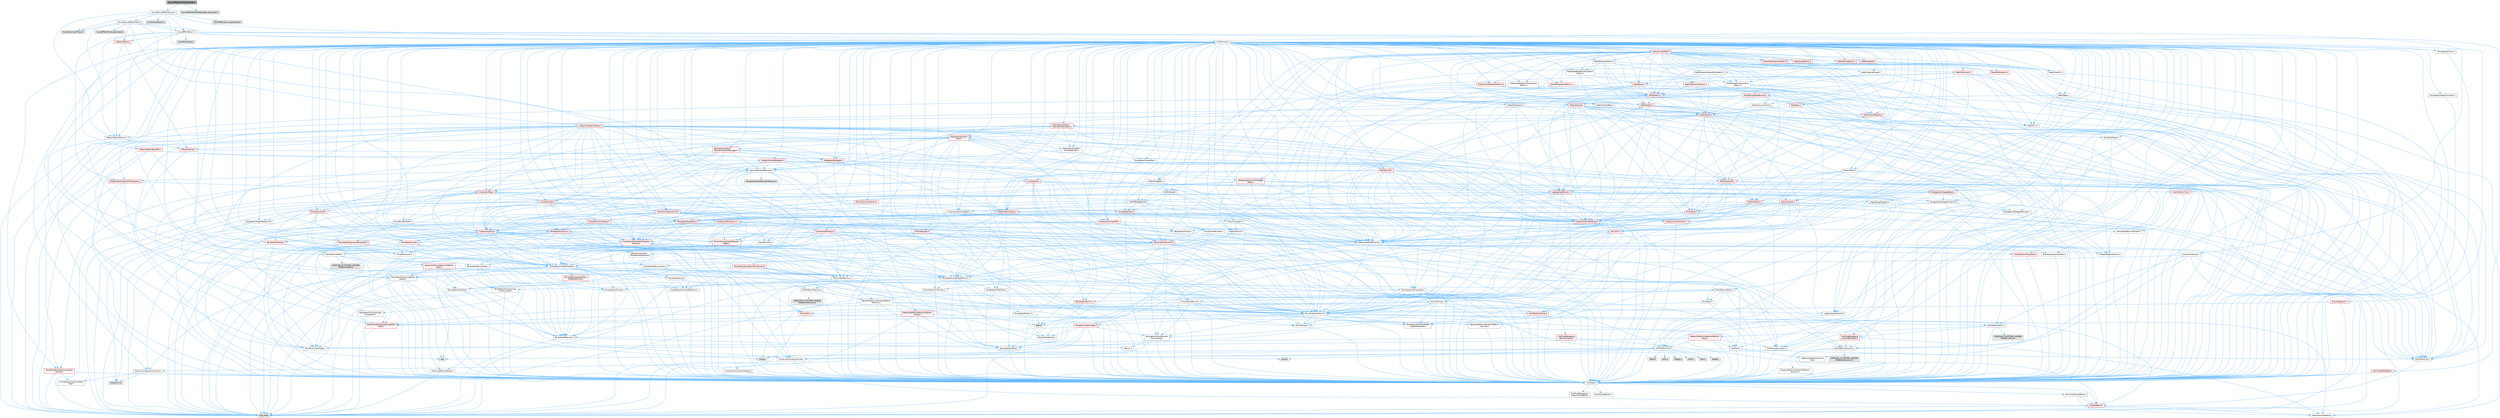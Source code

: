 digraph "SourceEffectMidSideSpreader.h"
{
 // INTERACTIVE_SVG=YES
 // LATEX_PDF_SIZE
  bgcolor="transparent";
  edge [fontname=Helvetica,fontsize=10,labelfontname=Helvetica,labelfontsize=10];
  node [fontname=Helvetica,fontsize=10,shape=box,height=0.2,width=0.4];
  Node1 [id="Node000001",label="SourceEffectMidSideSpreader.h",height=0.2,width=0.4,color="gray40", fillcolor="grey60", style="filled", fontcolor="black",tooltip=" "];
  Node1 -> Node2 [id="edge1_Node000001_Node000002",color="steelblue1",style="solid",tooltip=" "];
  Node2 [id="Node000002",label="Sound/SoundEffectSource.h",height=0.2,width=0.4,color="grey40", fillcolor="white", style="filled",URL="$d1/d61/SoundEffectSource_8h.html",tooltip=" "];
  Node2 -> Node3 [id="edge2_Node000002_Node000003",color="steelblue1",style="solid",tooltip=" "];
  Node3 [id="Node000003",label="CoreMinimal.h",height=0.2,width=0.4,color="grey40", fillcolor="white", style="filled",URL="$d7/d67/CoreMinimal_8h.html",tooltip=" "];
  Node3 -> Node4 [id="edge3_Node000003_Node000004",color="steelblue1",style="solid",tooltip=" "];
  Node4 [id="Node000004",label="CoreTypes.h",height=0.2,width=0.4,color="grey40", fillcolor="white", style="filled",URL="$dc/dec/CoreTypes_8h.html",tooltip=" "];
  Node4 -> Node5 [id="edge4_Node000004_Node000005",color="steelblue1",style="solid",tooltip=" "];
  Node5 [id="Node000005",label="HAL/Platform.h",height=0.2,width=0.4,color="red", fillcolor="#FFF0F0", style="filled",URL="$d9/dd0/Platform_8h.html",tooltip=" "];
  Node5 -> Node8 [id="edge5_Node000005_Node000008",color="steelblue1",style="solid",tooltip=" "];
  Node8 [id="Node000008",label="type_traits",height=0.2,width=0.4,color="grey60", fillcolor="#E0E0E0", style="filled",tooltip=" "];
  Node5 -> Node9 [id="edge6_Node000005_Node000009",color="steelblue1",style="solid",tooltip=" "];
  Node9 [id="Node000009",label="PreprocessorHelpers.h",height=0.2,width=0.4,color="grey40", fillcolor="white", style="filled",URL="$db/ddb/PreprocessorHelpers_8h.html",tooltip=" "];
  Node4 -> Node15 [id="edge7_Node000004_Node000015",color="steelblue1",style="solid",tooltip=" "];
  Node15 [id="Node000015",label="ProfilingDebugging\l/UMemoryDefines.h",height=0.2,width=0.4,color="grey40", fillcolor="white", style="filled",URL="$d2/da2/UMemoryDefines_8h.html",tooltip=" "];
  Node4 -> Node16 [id="edge8_Node000004_Node000016",color="steelblue1",style="solid",tooltip=" "];
  Node16 [id="Node000016",label="Misc/CoreMiscDefines.h",height=0.2,width=0.4,color="grey40", fillcolor="white", style="filled",URL="$da/d38/CoreMiscDefines_8h.html",tooltip=" "];
  Node16 -> Node5 [id="edge9_Node000016_Node000005",color="steelblue1",style="solid",tooltip=" "];
  Node16 -> Node9 [id="edge10_Node000016_Node000009",color="steelblue1",style="solid",tooltip=" "];
  Node4 -> Node17 [id="edge11_Node000004_Node000017",color="steelblue1",style="solid",tooltip=" "];
  Node17 [id="Node000017",label="Misc/CoreDefines.h",height=0.2,width=0.4,color="grey40", fillcolor="white", style="filled",URL="$d3/dd2/CoreDefines_8h.html",tooltip=" "];
  Node3 -> Node18 [id="edge12_Node000003_Node000018",color="steelblue1",style="solid",tooltip=" "];
  Node18 [id="Node000018",label="CoreFwd.h",height=0.2,width=0.4,color="grey40", fillcolor="white", style="filled",URL="$d1/d1e/CoreFwd_8h.html",tooltip=" "];
  Node18 -> Node4 [id="edge13_Node000018_Node000004",color="steelblue1",style="solid",tooltip=" "];
  Node18 -> Node19 [id="edge14_Node000018_Node000019",color="steelblue1",style="solid",tooltip=" "];
  Node19 [id="Node000019",label="Containers/ContainersFwd.h",height=0.2,width=0.4,color="grey40", fillcolor="white", style="filled",URL="$d4/d0a/ContainersFwd_8h.html",tooltip=" "];
  Node19 -> Node5 [id="edge15_Node000019_Node000005",color="steelblue1",style="solid",tooltip=" "];
  Node19 -> Node4 [id="edge16_Node000019_Node000004",color="steelblue1",style="solid",tooltip=" "];
  Node19 -> Node20 [id="edge17_Node000019_Node000020",color="steelblue1",style="solid",tooltip=" "];
  Node20 [id="Node000020",label="Traits/IsContiguousContainer.h",height=0.2,width=0.4,color="grey40", fillcolor="white", style="filled",URL="$d5/d3c/IsContiguousContainer_8h.html",tooltip=" "];
  Node20 -> Node4 [id="edge18_Node000020_Node000004",color="steelblue1",style="solid",tooltip=" "];
  Node20 -> Node21 [id="edge19_Node000020_Node000021",color="steelblue1",style="solid",tooltip=" "];
  Node21 [id="Node000021",label="Misc/StaticAssertComplete\lType.h",height=0.2,width=0.4,color="grey40", fillcolor="white", style="filled",URL="$d5/d4e/StaticAssertCompleteType_8h.html",tooltip=" "];
  Node20 -> Node22 [id="edge20_Node000020_Node000022",color="steelblue1",style="solid",tooltip=" "];
  Node22 [id="Node000022",label="initializer_list",height=0.2,width=0.4,color="grey60", fillcolor="#E0E0E0", style="filled",tooltip=" "];
  Node18 -> Node23 [id="edge21_Node000018_Node000023",color="steelblue1",style="solid",tooltip=" "];
  Node23 [id="Node000023",label="Math/MathFwd.h",height=0.2,width=0.4,color="grey40", fillcolor="white", style="filled",URL="$d2/d10/MathFwd_8h.html",tooltip=" "];
  Node23 -> Node5 [id="edge22_Node000023_Node000005",color="steelblue1",style="solid",tooltip=" "];
  Node18 -> Node24 [id="edge23_Node000018_Node000024",color="steelblue1",style="solid",tooltip=" "];
  Node24 [id="Node000024",label="UObject/UObjectHierarchy\lFwd.h",height=0.2,width=0.4,color="grey40", fillcolor="white", style="filled",URL="$d3/d13/UObjectHierarchyFwd_8h.html",tooltip=" "];
  Node3 -> Node24 [id="edge24_Node000003_Node000024",color="steelblue1",style="solid",tooltip=" "];
  Node3 -> Node19 [id="edge25_Node000003_Node000019",color="steelblue1",style="solid",tooltip=" "];
  Node3 -> Node25 [id="edge26_Node000003_Node000025",color="steelblue1",style="solid",tooltip=" "];
  Node25 [id="Node000025",label="Misc/VarArgs.h",height=0.2,width=0.4,color="grey40", fillcolor="white", style="filled",URL="$d5/d6f/VarArgs_8h.html",tooltip=" "];
  Node25 -> Node4 [id="edge27_Node000025_Node000004",color="steelblue1",style="solid",tooltip=" "];
  Node3 -> Node26 [id="edge28_Node000003_Node000026",color="steelblue1",style="solid",tooltip=" "];
  Node26 [id="Node000026",label="Logging/LogVerbosity.h",height=0.2,width=0.4,color="grey40", fillcolor="white", style="filled",URL="$d2/d8f/LogVerbosity_8h.html",tooltip=" "];
  Node26 -> Node4 [id="edge29_Node000026_Node000004",color="steelblue1",style="solid",tooltip=" "];
  Node3 -> Node27 [id="edge30_Node000003_Node000027",color="steelblue1",style="solid",tooltip=" "];
  Node27 [id="Node000027",label="Misc/OutputDevice.h",height=0.2,width=0.4,color="grey40", fillcolor="white", style="filled",URL="$d7/d32/OutputDevice_8h.html",tooltip=" "];
  Node27 -> Node18 [id="edge31_Node000027_Node000018",color="steelblue1",style="solid",tooltip=" "];
  Node27 -> Node4 [id="edge32_Node000027_Node000004",color="steelblue1",style="solid",tooltip=" "];
  Node27 -> Node26 [id="edge33_Node000027_Node000026",color="steelblue1",style="solid",tooltip=" "];
  Node27 -> Node25 [id="edge34_Node000027_Node000025",color="steelblue1",style="solid",tooltip=" "];
  Node27 -> Node28 [id="edge35_Node000027_Node000028",color="steelblue1",style="solid",tooltip=" "];
  Node28 [id="Node000028",label="Templates/IsArrayOrRefOf\lTypeByPredicate.h",height=0.2,width=0.4,color="grey40", fillcolor="white", style="filled",URL="$d6/da1/IsArrayOrRefOfTypeByPredicate_8h.html",tooltip=" "];
  Node28 -> Node4 [id="edge36_Node000028_Node000004",color="steelblue1",style="solid",tooltip=" "];
  Node27 -> Node29 [id="edge37_Node000027_Node000029",color="steelblue1",style="solid",tooltip=" "];
  Node29 [id="Node000029",label="Templates/IsValidVariadic\lFunctionArg.h",height=0.2,width=0.4,color="grey40", fillcolor="white", style="filled",URL="$d0/dc8/IsValidVariadicFunctionArg_8h.html",tooltip=" "];
  Node29 -> Node4 [id="edge38_Node000029_Node000004",color="steelblue1",style="solid",tooltip=" "];
  Node29 -> Node30 [id="edge39_Node000029_Node000030",color="steelblue1",style="solid",tooltip=" "];
  Node30 [id="Node000030",label="IsEnum.h",height=0.2,width=0.4,color="grey40", fillcolor="white", style="filled",URL="$d4/de5/IsEnum_8h.html",tooltip=" "];
  Node29 -> Node8 [id="edge40_Node000029_Node000008",color="steelblue1",style="solid",tooltip=" "];
  Node27 -> Node31 [id="edge41_Node000027_Node000031",color="steelblue1",style="solid",tooltip=" "];
  Node31 [id="Node000031",label="Traits/IsCharEncodingCompatible\lWith.h",height=0.2,width=0.4,color="red", fillcolor="#FFF0F0", style="filled",URL="$df/dd1/IsCharEncodingCompatibleWith_8h.html",tooltip=" "];
  Node31 -> Node8 [id="edge42_Node000031_Node000008",color="steelblue1",style="solid",tooltip=" "];
  Node3 -> Node33 [id="edge43_Node000003_Node000033",color="steelblue1",style="solid",tooltip=" "];
  Node33 [id="Node000033",label="HAL/PlatformCrt.h",height=0.2,width=0.4,color="grey40", fillcolor="white", style="filled",URL="$d8/d75/PlatformCrt_8h.html",tooltip=" "];
  Node33 -> Node34 [id="edge44_Node000033_Node000034",color="steelblue1",style="solid",tooltip=" "];
  Node34 [id="Node000034",label="new",height=0.2,width=0.4,color="grey60", fillcolor="#E0E0E0", style="filled",tooltip=" "];
  Node33 -> Node35 [id="edge45_Node000033_Node000035",color="steelblue1",style="solid",tooltip=" "];
  Node35 [id="Node000035",label="wchar.h",height=0.2,width=0.4,color="grey60", fillcolor="#E0E0E0", style="filled",tooltip=" "];
  Node33 -> Node36 [id="edge46_Node000033_Node000036",color="steelblue1",style="solid",tooltip=" "];
  Node36 [id="Node000036",label="stddef.h",height=0.2,width=0.4,color="grey60", fillcolor="#E0E0E0", style="filled",tooltip=" "];
  Node33 -> Node37 [id="edge47_Node000033_Node000037",color="steelblue1",style="solid",tooltip=" "];
  Node37 [id="Node000037",label="stdlib.h",height=0.2,width=0.4,color="grey60", fillcolor="#E0E0E0", style="filled",tooltip=" "];
  Node33 -> Node38 [id="edge48_Node000033_Node000038",color="steelblue1",style="solid",tooltip=" "];
  Node38 [id="Node000038",label="stdio.h",height=0.2,width=0.4,color="grey60", fillcolor="#E0E0E0", style="filled",tooltip=" "];
  Node33 -> Node39 [id="edge49_Node000033_Node000039",color="steelblue1",style="solid",tooltip=" "];
  Node39 [id="Node000039",label="stdarg.h",height=0.2,width=0.4,color="grey60", fillcolor="#E0E0E0", style="filled",tooltip=" "];
  Node33 -> Node40 [id="edge50_Node000033_Node000040",color="steelblue1",style="solid",tooltip=" "];
  Node40 [id="Node000040",label="math.h",height=0.2,width=0.4,color="grey60", fillcolor="#E0E0E0", style="filled",tooltip=" "];
  Node33 -> Node41 [id="edge51_Node000033_Node000041",color="steelblue1",style="solid",tooltip=" "];
  Node41 [id="Node000041",label="float.h",height=0.2,width=0.4,color="grey60", fillcolor="#E0E0E0", style="filled",tooltip=" "];
  Node33 -> Node42 [id="edge52_Node000033_Node000042",color="steelblue1",style="solid",tooltip=" "];
  Node42 [id="Node000042",label="string.h",height=0.2,width=0.4,color="grey60", fillcolor="#E0E0E0", style="filled",tooltip=" "];
  Node3 -> Node43 [id="edge53_Node000003_Node000043",color="steelblue1",style="solid",tooltip=" "];
  Node43 [id="Node000043",label="HAL/PlatformMisc.h",height=0.2,width=0.4,color="grey40", fillcolor="white", style="filled",URL="$d0/df5/PlatformMisc_8h.html",tooltip=" "];
  Node43 -> Node4 [id="edge54_Node000043_Node000004",color="steelblue1",style="solid",tooltip=" "];
  Node43 -> Node44 [id="edge55_Node000043_Node000044",color="steelblue1",style="solid",tooltip=" "];
  Node44 [id="Node000044",label="GenericPlatform/GenericPlatform\lMisc.h",height=0.2,width=0.4,color="red", fillcolor="#FFF0F0", style="filled",URL="$db/d9a/GenericPlatformMisc_8h.html",tooltip=" "];
  Node44 -> Node18 [id="edge56_Node000044_Node000018",color="steelblue1",style="solid",tooltip=" "];
  Node44 -> Node4 [id="edge57_Node000044_Node000004",color="steelblue1",style="solid",tooltip=" "];
  Node44 -> Node33 [id="edge58_Node000044_Node000033",color="steelblue1",style="solid",tooltip=" "];
  Node44 -> Node48 [id="edge59_Node000044_Node000048",color="steelblue1",style="solid",tooltip=" "];
  Node48 [id="Node000048",label="Math/NumericLimits.h",height=0.2,width=0.4,color="grey40", fillcolor="white", style="filled",URL="$df/d1b/NumericLimits_8h.html",tooltip=" "];
  Node48 -> Node4 [id="edge60_Node000048_Node000004",color="steelblue1",style="solid",tooltip=" "];
  Node44 -> Node50 [id="edge61_Node000044_Node000050",color="steelblue1",style="solid",tooltip=" "];
  Node50 [id="Node000050",label="Misc/EnumClassFlags.h",height=0.2,width=0.4,color="grey40", fillcolor="white", style="filled",URL="$d8/de7/EnumClassFlags_8h.html",tooltip=" "];
  Node43 -> Node53 [id="edge62_Node000043_Node000053",color="steelblue1",style="solid",tooltip=" "];
  Node53 [id="Node000053",label="COMPILED_PLATFORM_HEADER\l(PlatformMisc.h)",height=0.2,width=0.4,color="grey60", fillcolor="#E0E0E0", style="filled",tooltip=" "];
  Node43 -> Node54 [id="edge63_Node000043_Node000054",color="steelblue1",style="solid",tooltip=" "];
  Node54 [id="Node000054",label="ProfilingDebugging\l/CpuProfilerTrace.h",height=0.2,width=0.4,color="red", fillcolor="#FFF0F0", style="filled",URL="$da/dcb/CpuProfilerTrace_8h.html",tooltip=" "];
  Node54 -> Node4 [id="edge64_Node000054_Node000004",color="steelblue1",style="solid",tooltip=" "];
  Node54 -> Node19 [id="edge65_Node000054_Node000019",color="steelblue1",style="solid",tooltip=" "];
  Node54 -> Node55 [id="edge66_Node000054_Node000055",color="steelblue1",style="solid",tooltip=" "];
  Node55 [id="Node000055",label="HAL/PlatformAtomics.h",height=0.2,width=0.4,color="grey40", fillcolor="white", style="filled",URL="$d3/d36/PlatformAtomics_8h.html",tooltip=" "];
  Node55 -> Node4 [id="edge67_Node000055_Node000004",color="steelblue1",style="solid",tooltip=" "];
  Node55 -> Node56 [id="edge68_Node000055_Node000056",color="steelblue1",style="solid",tooltip=" "];
  Node56 [id="Node000056",label="GenericPlatform/GenericPlatform\lAtomics.h",height=0.2,width=0.4,color="grey40", fillcolor="white", style="filled",URL="$da/d72/GenericPlatformAtomics_8h.html",tooltip=" "];
  Node56 -> Node4 [id="edge69_Node000056_Node000004",color="steelblue1",style="solid",tooltip=" "];
  Node55 -> Node57 [id="edge70_Node000055_Node000057",color="steelblue1",style="solid",tooltip=" "];
  Node57 [id="Node000057",label="COMPILED_PLATFORM_HEADER\l(PlatformAtomics.h)",height=0.2,width=0.4,color="grey60", fillcolor="#E0E0E0", style="filled",tooltip=" "];
  Node54 -> Node9 [id="edge71_Node000054_Node000009",color="steelblue1",style="solid",tooltip=" "];
  Node3 -> Node62 [id="edge72_Node000003_Node000062",color="steelblue1",style="solid",tooltip=" "];
  Node62 [id="Node000062",label="Misc/AssertionMacros.h",height=0.2,width=0.4,color="grey40", fillcolor="white", style="filled",URL="$d0/dfa/AssertionMacros_8h.html",tooltip=" "];
  Node62 -> Node4 [id="edge73_Node000062_Node000004",color="steelblue1",style="solid",tooltip=" "];
  Node62 -> Node5 [id="edge74_Node000062_Node000005",color="steelblue1",style="solid",tooltip=" "];
  Node62 -> Node43 [id="edge75_Node000062_Node000043",color="steelblue1",style="solid",tooltip=" "];
  Node62 -> Node9 [id="edge76_Node000062_Node000009",color="steelblue1",style="solid",tooltip=" "];
  Node62 -> Node63 [id="edge77_Node000062_Node000063",color="steelblue1",style="solid",tooltip=" "];
  Node63 [id="Node000063",label="Templates/EnableIf.h",height=0.2,width=0.4,color="grey40", fillcolor="white", style="filled",URL="$d7/d60/EnableIf_8h.html",tooltip=" "];
  Node63 -> Node4 [id="edge78_Node000063_Node000004",color="steelblue1",style="solid",tooltip=" "];
  Node62 -> Node28 [id="edge79_Node000062_Node000028",color="steelblue1",style="solid",tooltip=" "];
  Node62 -> Node29 [id="edge80_Node000062_Node000029",color="steelblue1",style="solid",tooltip=" "];
  Node62 -> Node31 [id="edge81_Node000062_Node000031",color="steelblue1",style="solid",tooltip=" "];
  Node62 -> Node25 [id="edge82_Node000062_Node000025",color="steelblue1",style="solid",tooltip=" "];
  Node62 -> Node64 [id="edge83_Node000062_Node000064",color="steelblue1",style="solid",tooltip=" "];
  Node64 [id="Node000064",label="String/FormatStringSan.h",height=0.2,width=0.4,color="red", fillcolor="#FFF0F0", style="filled",URL="$d3/d8b/FormatStringSan_8h.html",tooltip=" "];
  Node64 -> Node8 [id="edge84_Node000064_Node000008",color="steelblue1",style="solid",tooltip=" "];
  Node64 -> Node4 [id="edge85_Node000064_Node000004",color="steelblue1",style="solid",tooltip=" "];
  Node64 -> Node65 [id="edge86_Node000064_Node000065",color="steelblue1",style="solid",tooltip=" "];
  Node65 [id="Node000065",label="Templates/Requires.h",height=0.2,width=0.4,color="grey40", fillcolor="white", style="filled",URL="$dc/d96/Requires_8h.html",tooltip=" "];
  Node65 -> Node63 [id="edge87_Node000065_Node000063",color="steelblue1",style="solid",tooltip=" "];
  Node65 -> Node8 [id="edge88_Node000065_Node000008",color="steelblue1",style="solid",tooltip=" "];
  Node64 -> Node66 [id="edge89_Node000064_Node000066",color="steelblue1",style="solid",tooltip=" "];
  Node66 [id="Node000066",label="Templates/Identity.h",height=0.2,width=0.4,color="grey40", fillcolor="white", style="filled",URL="$d0/dd5/Identity_8h.html",tooltip=" "];
  Node64 -> Node29 [id="edge90_Node000064_Node000029",color="steelblue1",style="solid",tooltip=" "];
  Node64 -> Node19 [id="edge91_Node000064_Node000019",color="steelblue1",style="solid",tooltip=" "];
  Node62 -> Node70 [id="edge92_Node000062_Node000070",color="steelblue1",style="solid",tooltip=" "];
  Node70 [id="Node000070",label="atomic",height=0.2,width=0.4,color="grey60", fillcolor="#E0E0E0", style="filled",tooltip=" "];
  Node3 -> Node71 [id="edge93_Node000003_Node000071",color="steelblue1",style="solid",tooltip=" "];
  Node71 [id="Node000071",label="Templates/IsPointer.h",height=0.2,width=0.4,color="grey40", fillcolor="white", style="filled",URL="$d7/d05/IsPointer_8h.html",tooltip=" "];
  Node71 -> Node4 [id="edge94_Node000071_Node000004",color="steelblue1",style="solid",tooltip=" "];
  Node3 -> Node72 [id="edge95_Node000003_Node000072",color="steelblue1",style="solid",tooltip=" "];
  Node72 [id="Node000072",label="HAL/PlatformMemory.h",height=0.2,width=0.4,color="grey40", fillcolor="white", style="filled",URL="$de/d68/PlatformMemory_8h.html",tooltip=" "];
  Node72 -> Node4 [id="edge96_Node000072_Node000004",color="steelblue1",style="solid",tooltip=" "];
  Node72 -> Node73 [id="edge97_Node000072_Node000073",color="steelblue1",style="solid",tooltip=" "];
  Node73 [id="Node000073",label="GenericPlatform/GenericPlatform\lMemory.h",height=0.2,width=0.4,color="grey40", fillcolor="white", style="filled",URL="$dd/d22/GenericPlatformMemory_8h.html",tooltip=" "];
  Node73 -> Node18 [id="edge98_Node000073_Node000018",color="steelblue1",style="solid",tooltip=" "];
  Node73 -> Node4 [id="edge99_Node000073_Node000004",color="steelblue1",style="solid",tooltip=" "];
  Node73 -> Node74 [id="edge100_Node000073_Node000074",color="steelblue1",style="solid",tooltip=" "];
  Node74 [id="Node000074",label="HAL/PlatformString.h",height=0.2,width=0.4,color="red", fillcolor="#FFF0F0", style="filled",URL="$db/db5/PlatformString_8h.html",tooltip=" "];
  Node74 -> Node4 [id="edge101_Node000074_Node000004",color="steelblue1",style="solid",tooltip=" "];
  Node73 -> Node42 [id="edge102_Node000073_Node000042",color="steelblue1",style="solid",tooltip=" "];
  Node73 -> Node35 [id="edge103_Node000073_Node000035",color="steelblue1",style="solid",tooltip=" "];
  Node72 -> Node76 [id="edge104_Node000072_Node000076",color="steelblue1",style="solid",tooltip=" "];
  Node76 [id="Node000076",label="COMPILED_PLATFORM_HEADER\l(PlatformMemory.h)",height=0.2,width=0.4,color="grey60", fillcolor="#E0E0E0", style="filled",tooltip=" "];
  Node3 -> Node55 [id="edge105_Node000003_Node000055",color="steelblue1",style="solid",tooltip=" "];
  Node3 -> Node77 [id="edge106_Node000003_Node000077",color="steelblue1",style="solid",tooltip=" "];
  Node77 [id="Node000077",label="Misc/Exec.h",height=0.2,width=0.4,color="grey40", fillcolor="white", style="filled",URL="$de/ddb/Exec_8h.html",tooltip=" "];
  Node77 -> Node4 [id="edge107_Node000077_Node000004",color="steelblue1",style="solid",tooltip=" "];
  Node77 -> Node62 [id="edge108_Node000077_Node000062",color="steelblue1",style="solid",tooltip=" "];
  Node3 -> Node78 [id="edge109_Node000003_Node000078",color="steelblue1",style="solid",tooltip=" "];
  Node78 [id="Node000078",label="HAL/MemoryBase.h",height=0.2,width=0.4,color="grey40", fillcolor="white", style="filled",URL="$d6/d9f/MemoryBase_8h.html",tooltip=" "];
  Node78 -> Node4 [id="edge110_Node000078_Node000004",color="steelblue1",style="solid",tooltip=" "];
  Node78 -> Node55 [id="edge111_Node000078_Node000055",color="steelblue1",style="solid",tooltip=" "];
  Node78 -> Node33 [id="edge112_Node000078_Node000033",color="steelblue1",style="solid",tooltip=" "];
  Node78 -> Node77 [id="edge113_Node000078_Node000077",color="steelblue1",style="solid",tooltip=" "];
  Node78 -> Node27 [id="edge114_Node000078_Node000027",color="steelblue1",style="solid",tooltip=" "];
  Node78 -> Node79 [id="edge115_Node000078_Node000079",color="steelblue1",style="solid",tooltip=" "];
  Node79 [id="Node000079",label="Templates/Atomic.h",height=0.2,width=0.4,color="red", fillcolor="#FFF0F0", style="filled",URL="$d3/d91/Atomic_8h.html",tooltip=" "];
  Node79 -> Node70 [id="edge116_Node000079_Node000070",color="steelblue1",style="solid",tooltip=" "];
  Node3 -> Node88 [id="edge117_Node000003_Node000088",color="steelblue1",style="solid",tooltip=" "];
  Node88 [id="Node000088",label="HAL/UnrealMemory.h",height=0.2,width=0.4,color="grey40", fillcolor="white", style="filled",URL="$d9/d96/UnrealMemory_8h.html",tooltip=" "];
  Node88 -> Node4 [id="edge118_Node000088_Node000004",color="steelblue1",style="solid",tooltip=" "];
  Node88 -> Node73 [id="edge119_Node000088_Node000073",color="steelblue1",style="solid",tooltip=" "];
  Node88 -> Node78 [id="edge120_Node000088_Node000078",color="steelblue1",style="solid",tooltip=" "];
  Node88 -> Node72 [id="edge121_Node000088_Node000072",color="steelblue1",style="solid",tooltip=" "];
  Node88 -> Node89 [id="edge122_Node000088_Node000089",color="steelblue1",style="solid",tooltip=" "];
  Node89 [id="Node000089",label="ProfilingDebugging\l/MemoryTrace.h",height=0.2,width=0.4,color="red", fillcolor="#FFF0F0", style="filled",URL="$da/dd7/MemoryTrace_8h.html",tooltip=" "];
  Node89 -> Node5 [id="edge123_Node000089_Node000005",color="steelblue1",style="solid",tooltip=" "];
  Node89 -> Node50 [id="edge124_Node000089_Node000050",color="steelblue1",style="solid",tooltip=" "];
  Node88 -> Node71 [id="edge125_Node000088_Node000071",color="steelblue1",style="solid",tooltip=" "];
  Node3 -> Node90 [id="edge126_Node000003_Node000090",color="steelblue1",style="solid",tooltip=" "];
  Node90 [id="Node000090",label="Templates/IsArithmetic.h",height=0.2,width=0.4,color="grey40", fillcolor="white", style="filled",URL="$d2/d5d/IsArithmetic_8h.html",tooltip=" "];
  Node90 -> Node4 [id="edge127_Node000090_Node000004",color="steelblue1",style="solid",tooltip=" "];
  Node3 -> Node84 [id="edge128_Node000003_Node000084",color="steelblue1",style="solid",tooltip=" "];
  Node84 [id="Node000084",label="Templates/AndOrNot.h",height=0.2,width=0.4,color="grey40", fillcolor="white", style="filled",URL="$db/d0a/AndOrNot_8h.html",tooltip=" "];
  Node84 -> Node4 [id="edge129_Node000084_Node000004",color="steelblue1",style="solid",tooltip=" "];
  Node3 -> Node91 [id="edge130_Node000003_Node000091",color="steelblue1",style="solid",tooltip=" "];
  Node91 [id="Node000091",label="Templates/IsPODType.h",height=0.2,width=0.4,color="grey40", fillcolor="white", style="filled",URL="$d7/db1/IsPODType_8h.html",tooltip=" "];
  Node91 -> Node4 [id="edge131_Node000091_Node000004",color="steelblue1",style="solid",tooltip=" "];
  Node3 -> Node92 [id="edge132_Node000003_Node000092",color="steelblue1",style="solid",tooltip=" "];
  Node92 [id="Node000092",label="Templates/IsUECoreType.h",height=0.2,width=0.4,color="grey40", fillcolor="white", style="filled",URL="$d1/db8/IsUECoreType_8h.html",tooltip=" "];
  Node92 -> Node4 [id="edge133_Node000092_Node000004",color="steelblue1",style="solid",tooltip=" "];
  Node92 -> Node8 [id="edge134_Node000092_Node000008",color="steelblue1",style="solid",tooltip=" "];
  Node3 -> Node85 [id="edge135_Node000003_Node000085",color="steelblue1",style="solid",tooltip=" "];
  Node85 [id="Node000085",label="Templates/IsTriviallyCopy\lConstructible.h",height=0.2,width=0.4,color="grey40", fillcolor="white", style="filled",URL="$d3/d78/IsTriviallyCopyConstructible_8h.html",tooltip=" "];
  Node85 -> Node4 [id="edge136_Node000085_Node000004",color="steelblue1",style="solid",tooltip=" "];
  Node85 -> Node8 [id="edge137_Node000085_Node000008",color="steelblue1",style="solid",tooltip=" "];
  Node3 -> Node93 [id="edge138_Node000003_Node000093",color="steelblue1",style="solid",tooltip=" "];
  Node93 [id="Node000093",label="Templates/UnrealTypeTraits.h",height=0.2,width=0.4,color="grey40", fillcolor="white", style="filled",URL="$d2/d2d/UnrealTypeTraits_8h.html",tooltip=" "];
  Node93 -> Node4 [id="edge139_Node000093_Node000004",color="steelblue1",style="solid",tooltip=" "];
  Node93 -> Node71 [id="edge140_Node000093_Node000071",color="steelblue1",style="solid",tooltip=" "];
  Node93 -> Node62 [id="edge141_Node000093_Node000062",color="steelblue1",style="solid",tooltip=" "];
  Node93 -> Node84 [id="edge142_Node000093_Node000084",color="steelblue1",style="solid",tooltip=" "];
  Node93 -> Node63 [id="edge143_Node000093_Node000063",color="steelblue1",style="solid",tooltip=" "];
  Node93 -> Node90 [id="edge144_Node000093_Node000090",color="steelblue1",style="solid",tooltip=" "];
  Node93 -> Node30 [id="edge145_Node000093_Node000030",color="steelblue1",style="solid",tooltip=" "];
  Node93 -> Node94 [id="edge146_Node000093_Node000094",color="steelblue1",style="solid",tooltip=" "];
  Node94 [id="Node000094",label="Templates/Models.h",height=0.2,width=0.4,color="grey40", fillcolor="white", style="filled",URL="$d3/d0c/Models_8h.html",tooltip=" "];
  Node94 -> Node66 [id="edge147_Node000094_Node000066",color="steelblue1",style="solid",tooltip=" "];
  Node93 -> Node91 [id="edge148_Node000093_Node000091",color="steelblue1",style="solid",tooltip=" "];
  Node93 -> Node92 [id="edge149_Node000093_Node000092",color="steelblue1",style="solid",tooltip=" "];
  Node93 -> Node85 [id="edge150_Node000093_Node000085",color="steelblue1",style="solid",tooltip=" "];
  Node3 -> Node63 [id="edge151_Node000003_Node000063",color="steelblue1",style="solid",tooltip=" "];
  Node3 -> Node95 [id="edge152_Node000003_Node000095",color="steelblue1",style="solid",tooltip=" "];
  Node95 [id="Node000095",label="Templates/RemoveReference.h",height=0.2,width=0.4,color="grey40", fillcolor="white", style="filled",URL="$da/dbe/RemoveReference_8h.html",tooltip=" "];
  Node95 -> Node4 [id="edge153_Node000095_Node000004",color="steelblue1",style="solid",tooltip=" "];
  Node3 -> Node96 [id="edge154_Node000003_Node000096",color="steelblue1",style="solid",tooltip=" "];
  Node96 [id="Node000096",label="Templates/IntegralConstant.h",height=0.2,width=0.4,color="grey40", fillcolor="white", style="filled",URL="$db/d1b/IntegralConstant_8h.html",tooltip=" "];
  Node96 -> Node4 [id="edge155_Node000096_Node000004",color="steelblue1",style="solid",tooltip=" "];
  Node3 -> Node97 [id="edge156_Node000003_Node000097",color="steelblue1",style="solid",tooltip=" "];
  Node97 [id="Node000097",label="Templates/IsClass.h",height=0.2,width=0.4,color="grey40", fillcolor="white", style="filled",URL="$db/dcb/IsClass_8h.html",tooltip=" "];
  Node97 -> Node4 [id="edge157_Node000097_Node000004",color="steelblue1",style="solid",tooltip=" "];
  Node3 -> Node98 [id="edge158_Node000003_Node000098",color="steelblue1",style="solid",tooltip=" "];
  Node98 [id="Node000098",label="Templates/TypeCompatible\lBytes.h",height=0.2,width=0.4,color="grey40", fillcolor="white", style="filled",URL="$df/d0a/TypeCompatibleBytes_8h.html",tooltip=" "];
  Node98 -> Node4 [id="edge159_Node000098_Node000004",color="steelblue1",style="solid",tooltip=" "];
  Node98 -> Node42 [id="edge160_Node000098_Node000042",color="steelblue1",style="solid",tooltip=" "];
  Node98 -> Node34 [id="edge161_Node000098_Node000034",color="steelblue1",style="solid",tooltip=" "];
  Node98 -> Node8 [id="edge162_Node000098_Node000008",color="steelblue1",style="solid",tooltip=" "];
  Node3 -> Node20 [id="edge163_Node000003_Node000020",color="steelblue1",style="solid",tooltip=" "];
  Node3 -> Node99 [id="edge164_Node000003_Node000099",color="steelblue1",style="solid",tooltip=" "];
  Node99 [id="Node000099",label="Templates/UnrealTemplate.h",height=0.2,width=0.4,color="grey40", fillcolor="white", style="filled",URL="$d4/d24/UnrealTemplate_8h.html",tooltip=" "];
  Node99 -> Node4 [id="edge165_Node000099_Node000004",color="steelblue1",style="solid",tooltip=" "];
  Node99 -> Node71 [id="edge166_Node000099_Node000071",color="steelblue1",style="solid",tooltip=" "];
  Node99 -> Node88 [id="edge167_Node000099_Node000088",color="steelblue1",style="solid",tooltip=" "];
  Node99 -> Node100 [id="edge168_Node000099_Node000100",color="steelblue1",style="solid",tooltip=" "];
  Node100 [id="Node000100",label="Templates/CopyQualifiers\lAndRefsFromTo.h",height=0.2,width=0.4,color="red", fillcolor="#FFF0F0", style="filled",URL="$d3/db3/CopyQualifiersAndRefsFromTo_8h.html",tooltip=" "];
  Node99 -> Node93 [id="edge169_Node000099_Node000093",color="steelblue1",style="solid",tooltip=" "];
  Node99 -> Node95 [id="edge170_Node000099_Node000095",color="steelblue1",style="solid",tooltip=" "];
  Node99 -> Node65 [id="edge171_Node000099_Node000065",color="steelblue1",style="solid",tooltip=" "];
  Node99 -> Node98 [id="edge172_Node000099_Node000098",color="steelblue1",style="solid",tooltip=" "];
  Node99 -> Node66 [id="edge173_Node000099_Node000066",color="steelblue1",style="solid",tooltip=" "];
  Node99 -> Node20 [id="edge174_Node000099_Node000020",color="steelblue1",style="solid",tooltip=" "];
  Node99 -> Node102 [id="edge175_Node000099_Node000102",color="steelblue1",style="solid",tooltip=" "];
  Node102 [id="Node000102",label="Traits/UseBitwiseSwap.h",height=0.2,width=0.4,color="grey40", fillcolor="white", style="filled",URL="$db/df3/UseBitwiseSwap_8h.html",tooltip=" "];
  Node102 -> Node4 [id="edge176_Node000102_Node000004",color="steelblue1",style="solid",tooltip=" "];
  Node102 -> Node8 [id="edge177_Node000102_Node000008",color="steelblue1",style="solid",tooltip=" "];
  Node99 -> Node8 [id="edge178_Node000099_Node000008",color="steelblue1",style="solid",tooltip=" "];
  Node3 -> Node48 [id="edge179_Node000003_Node000048",color="steelblue1",style="solid",tooltip=" "];
  Node3 -> Node103 [id="edge180_Node000003_Node000103",color="steelblue1",style="solid",tooltip=" "];
  Node103 [id="Node000103",label="HAL/PlatformMath.h",height=0.2,width=0.4,color="grey40", fillcolor="white", style="filled",URL="$dc/d53/PlatformMath_8h.html",tooltip=" "];
  Node103 -> Node4 [id="edge181_Node000103_Node000004",color="steelblue1",style="solid",tooltip=" "];
  Node103 -> Node104 [id="edge182_Node000103_Node000104",color="steelblue1",style="solid",tooltip=" "];
  Node104 [id="Node000104",label="GenericPlatform/GenericPlatform\lMath.h",height=0.2,width=0.4,color="red", fillcolor="#FFF0F0", style="filled",URL="$d5/d79/GenericPlatformMath_8h.html",tooltip=" "];
  Node104 -> Node4 [id="edge183_Node000104_Node000004",color="steelblue1",style="solid",tooltip=" "];
  Node104 -> Node19 [id="edge184_Node000104_Node000019",color="steelblue1",style="solid",tooltip=" "];
  Node104 -> Node33 [id="edge185_Node000104_Node000033",color="steelblue1",style="solid",tooltip=" "];
  Node104 -> Node84 [id="edge186_Node000104_Node000084",color="steelblue1",style="solid",tooltip=" "];
  Node104 -> Node105 [id="edge187_Node000104_Node000105",color="steelblue1",style="solid",tooltip=" "];
  Node105 [id="Node000105",label="Templates/Decay.h",height=0.2,width=0.4,color="grey40", fillcolor="white", style="filled",URL="$dd/d0f/Decay_8h.html",tooltip=" "];
  Node105 -> Node4 [id="edge188_Node000105_Node000004",color="steelblue1",style="solid",tooltip=" "];
  Node105 -> Node95 [id="edge189_Node000105_Node000095",color="steelblue1",style="solid",tooltip=" "];
  Node105 -> Node8 [id="edge190_Node000105_Node000008",color="steelblue1",style="solid",tooltip=" "];
  Node104 -> Node93 [id="edge191_Node000104_Node000093",color="steelblue1",style="solid",tooltip=" "];
  Node104 -> Node65 [id="edge192_Node000104_Node000065",color="steelblue1",style="solid",tooltip=" "];
  Node104 -> Node98 [id="edge193_Node000104_Node000098",color="steelblue1",style="solid",tooltip=" "];
  Node104 -> Node8 [id="edge194_Node000104_Node000008",color="steelblue1",style="solid",tooltip=" "];
  Node103 -> Node110 [id="edge195_Node000103_Node000110",color="steelblue1",style="solid",tooltip=" "];
  Node110 [id="Node000110",label="COMPILED_PLATFORM_HEADER\l(PlatformMath.h)",height=0.2,width=0.4,color="grey60", fillcolor="#E0E0E0", style="filled",tooltip=" "];
  Node3 -> Node86 [id="edge196_Node000003_Node000086",color="steelblue1",style="solid",tooltip=" "];
  Node86 [id="Node000086",label="Templates/IsTriviallyCopy\lAssignable.h",height=0.2,width=0.4,color="grey40", fillcolor="white", style="filled",URL="$d2/df2/IsTriviallyCopyAssignable_8h.html",tooltip=" "];
  Node86 -> Node4 [id="edge197_Node000086_Node000004",color="steelblue1",style="solid",tooltip=" "];
  Node86 -> Node8 [id="edge198_Node000086_Node000008",color="steelblue1",style="solid",tooltip=" "];
  Node3 -> Node111 [id="edge199_Node000003_Node000111",color="steelblue1",style="solid",tooltip=" "];
  Node111 [id="Node000111",label="Templates/MemoryOps.h",height=0.2,width=0.4,color="grey40", fillcolor="white", style="filled",URL="$db/dea/MemoryOps_8h.html",tooltip=" "];
  Node111 -> Node4 [id="edge200_Node000111_Node000004",color="steelblue1",style="solid",tooltip=" "];
  Node111 -> Node88 [id="edge201_Node000111_Node000088",color="steelblue1",style="solid",tooltip=" "];
  Node111 -> Node86 [id="edge202_Node000111_Node000086",color="steelblue1",style="solid",tooltip=" "];
  Node111 -> Node85 [id="edge203_Node000111_Node000085",color="steelblue1",style="solid",tooltip=" "];
  Node111 -> Node65 [id="edge204_Node000111_Node000065",color="steelblue1",style="solid",tooltip=" "];
  Node111 -> Node93 [id="edge205_Node000111_Node000093",color="steelblue1",style="solid",tooltip=" "];
  Node111 -> Node102 [id="edge206_Node000111_Node000102",color="steelblue1",style="solid",tooltip=" "];
  Node111 -> Node34 [id="edge207_Node000111_Node000034",color="steelblue1",style="solid",tooltip=" "];
  Node111 -> Node8 [id="edge208_Node000111_Node000008",color="steelblue1",style="solid",tooltip=" "];
  Node3 -> Node112 [id="edge209_Node000003_Node000112",color="steelblue1",style="solid",tooltip=" "];
  Node112 [id="Node000112",label="Containers/ContainerAllocation\lPolicies.h",height=0.2,width=0.4,color="red", fillcolor="#FFF0F0", style="filled",URL="$d7/dff/ContainerAllocationPolicies_8h.html",tooltip=" "];
  Node112 -> Node4 [id="edge210_Node000112_Node000004",color="steelblue1",style="solid",tooltip=" "];
  Node112 -> Node113 [id="edge211_Node000112_Node000113",color="steelblue1",style="solid",tooltip=" "];
  Node113 [id="Node000113",label="Containers/ContainerHelpers.h",height=0.2,width=0.4,color="grey40", fillcolor="white", style="filled",URL="$d7/d33/ContainerHelpers_8h.html",tooltip=" "];
  Node113 -> Node4 [id="edge212_Node000113_Node000004",color="steelblue1",style="solid",tooltip=" "];
  Node112 -> Node112 [id="edge213_Node000112_Node000112",color="steelblue1",style="solid",tooltip=" "];
  Node112 -> Node103 [id="edge214_Node000112_Node000103",color="steelblue1",style="solid",tooltip=" "];
  Node112 -> Node88 [id="edge215_Node000112_Node000088",color="steelblue1",style="solid",tooltip=" "];
  Node112 -> Node48 [id="edge216_Node000112_Node000048",color="steelblue1",style="solid",tooltip=" "];
  Node112 -> Node62 [id="edge217_Node000112_Node000062",color="steelblue1",style="solid",tooltip=" "];
  Node112 -> Node111 [id="edge218_Node000112_Node000111",color="steelblue1",style="solid",tooltip=" "];
  Node112 -> Node98 [id="edge219_Node000112_Node000098",color="steelblue1",style="solid",tooltip=" "];
  Node112 -> Node8 [id="edge220_Node000112_Node000008",color="steelblue1",style="solid",tooltip=" "];
  Node3 -> Node115 [id="edge221_Node000003_Node000115",color="steelblue1",style="solid",tooltip=" "];
  Node115 [id="Node000115",label="Templates/IsEnumClass.h",height=0.2,width=0.4,color="grey40", fillcolor="white", style="filled",URL="$d7/d15/IsEnumClass_8h.html",tooltip=" "];
  Node115 -> Node4 [id="edge222_Node000115_Node000004",color="steelblue1",style="solid",tooltip=" "];
  Node115 -> Node84 [id="edge223_Node000115_Node000084",color="steelblue1",style="solid",tooltip=" "];
  Node3 -> Node116 [id="edge224_Node000003_Node000116",color="steelblue1",style="solid",tooltip=" "];
  Node116 [id="Node000116",label="HAL/PlatformProperties.h",height=0.2,width=0.4,color="red", fillcolor="#FFF0F0", style="filled",URL="$d9/db0/PlatformProperties_8h.html",tooltip=" "];
  Node116 -> Node4 [id="edge225_Node000116_Node000004",color="steelblue1",style="solid",tooltip=" "];
  Node3 -> Node119 [id="edge226_Node000003_Node000119",color="steelblue1",style="solid",tooltip=" "];
  Node119 [id="Node000119",label="Misc/EngineVersionBase.h",height=0.2,width=0.4,color="grey40", fillcolor="white", style="filled",URL="$d5/d2b/EngineVersionBase_8h.html",tooltip=" "];
  Node119 -> Node4 [id="edge227_Node000119_Node000004",color="steelblue1",style="solid",tooltip=" "];
  Node3 -> Node120 [id="edge228_Node000003_Node000120",color="steelblue1",style="solid",tooltip=" "];
  Node120 [id="Node000120",label="Internationalization\l/TextNamespaceFwd.h",height=0.2,width=0.4,color="grey40", fillcolor="white", style="filled",URL="$d8/d97/TextNamespaceFwd_8h.html",tooltip=" "];
  Node120 -> Node4 [id="edge229_Node000120_Node000004",color="steelblue1",style="solid",tooltip=" "];
  Node3 -> Node121 [id="edge230_Node000003_Node000121",color="steelblue1",style="solid",tooltip=" "];
  Node121 [id="Node000121",label="Serialization/Archive.h",height=0.2,width=0.4,color="red", fillcolor="#FFF0F0", style="filled",URL="$d7/d3b/Archive_8h.html",tooltip=" "];
  Node121 -> Node18 [id="edge231_Node000121_Node000018",color="steelblue1",style="solid",tooltip=" "];
  Node121 -> Node4 [id="edge232_Node000121_Node000004",color="steelblue1",style="solid",tooltip=" "];
  Node121 -> Node116 [id="edge233_Node000121_Node000116",color="steelblue1",style="solid",tooltip=" "];
  Node121 -> Node120 [id="edge234_Node000121_Node000120",color="steelblue1",style="solid",tooltip=" "];
  Node121 -> Node23 [id="edge235_Node000121_Node000023",color="steelblue1",style="solid",tooltip=" "];
  Node121 -> Node62 [id="edge236_Node000121_Node000062",color="steelblue1",style="solid",tooltip=" "];
  Node121 -> Node119 [id="edge237_Node000121_Node000119",color="steelblue1",style="solid",tooltip=" "];
  Node121 -> Node25 [id="edge238_Node000121_Node000025",color="steelblue1",style="solid",tooltip=" "];
  Node121 -> Node63 [id="edge239_Node000121_Node000063",color="steelblue1",style="solid",tooltip=" "];
  Node121 -> Node28 [id="edge240_Node000121_Node000028",color="steelblue1",style="solid",tooltip=" "];
  Node121 -> Node115 [id="edge241_Node000121_Node000115",color="steelblue1",style="solid",tooltip=" "];
  Node121 -> Node29 [id="edge242_Node000121_Node000029",color="steelblue1",style="solid",tooltip=" "];
  Node121 -> Node99 [id="edge243_Node000121_Node000099",color="steelblue1",style="solid",tooltip=" "];
  Node121 -> Node31 [id="edge244_Node000121_Node000031",color="steelblue1",style="solid",tooltip=" "];
  Node121 -> Node124 [id="edge245_Node000121_Node000124",color="steelblue1",style="solid",tooltip=" "];
  Node124 [id="Node000124",label="UObject/ObjectVersion.h",height=0.2,width=0.4,color="grey40", fillcolor="white", style="filled",URL="$da/d63/ObjectVersion_8h.html",tooltip=" "];
  Node124 -> Node4 [id="edge246_Node000124_Node000004",color="steelblue1",style="solid",tooltip=" "];
  Node3 -> Node125 [id="edge247_Node000003_Node000125",color="steelblue1",style="solid",tooltip=" "];
  Node125 [id="Node000125",label="Templates/Less.h",height=0.2,width=0.4,color="grey40", fillcolor="white", style="filled",URL="$de/dc8/Less_8h.html",tooltip=" "];
  Node125 -> Node4 [id="edge248_Node000125_Node000004",color="steelblue1",style="solid",tooltip=" "];
  Node125 -> Node99 [id="edge249_Node000125_Node000099",color="steelblue1",style="solid",tooltip=" "];
  Node3 -> Node126 [id="edge250_Node000003_Node000126",color="steelblue1",style="solid",tooltip=" "];
  Node126 [id="Node000126",label="Templates/Sorting.h",height=0.2,width=0.4,color="red", fillcolor="#FFF0F0", style="filled",URL="$d3/d9e/Sorting_8h.html",tooltip=" "];
  Node126 -> Node4 [id="edge251_Node000126_Node000004",color="steelblue1",style="solid",tooltip=" "];
  Node126 -> Node103 [id="edge252_Node000126_Node000103",color="steelblue1",style="solid",tooltip=" "];
  Node126 -> Node125 [id="edge253_Node000126_Node000125",color="steelblue1",style="solid",tooltip=" "];
  Node3 -> Node137 [id="edge254_Node000003_Node000137",color="steelblue1",style="solid",tooltip=" "];
  Node137 [id="Node000137",label="Misc/Char.h",height=0.2,width=0.4,color="red", fillcolor="#FFF0F0", style="filled",URL="$d0/d58/Char_8h.html",tooltip=" "];
  Node137 -> Node4 [id="edge255_Node000137_Node000004",color="steelblue1",style="solid",tooltip=" "];
  Node137 -> Node8 [id="edge256_Node000137_Node000008",color="steelblue1",style="solid",tooltip=" "];
  Node3 -> Node140 [id="edge257_Node000003_Node000140",color="steelblue1",style="solid",tooltip=" "];
  Node140 [id="Node000140",label="GenericPlatform/GenericPlatform\lStricmp.h",height=0.2,width=0.4,color="grey40", fillcolor="white", style="filled",URL="$d2/d86/GenericPlatformStricmp_8h.html",tooltip=" "];
  Node140 -> Node4 [id="edge258_Node000140_Node000004",color="steelblue1",style="solid",tooltip=" "];
  Node3 -> Node141 [id="edge259_Node000003_Node000141",color="steelblue1",style="solid",tooltip=" "];
  Node141 [id="Node000141",label="GenericPlatform/GenericPlatform\lString.h",height=0.2,width=0.4,color="red", fillcolor="#FFF0F0", style="filled",URL="$dd/d20/GenericPlatformString_8h.html",tooltip=" "];
  Node141 -> Node4 [id="edge260_Node000141_Node000004",color="steelblue1",style="solid",tooltip=" "];
  Node141 -> Node140 [id="edge261_Node000141_Node000140",color="steelblue1",style="solid",tooltip=" "];
  Node141 -> Node63 [id="edge262_Node000141_Node000063",color="steelblue1",style="solid",tooltip=" "];
  Node141 -> Node31 [id="edge263_Node000141_Node000031",color="steelblue1",style="solid",tooltip=" "];
  Node141 -> Node8 [id="edge264_Node000141_Node000008",color="steelblue1",style="solid",tooltip=" "];
  Node3 -> Node74 [id="edge265_Node000003_Node000074",color="steelblue1",style="solid",tooltip=" "];
  Node3 -> Node144 [id="edge266_Node000003_Node000144",color="steelblue1",style="solid",tooltip=" "];
  Node144 [id="Node000144",label="Misc/CString.h",height=0.2,width=0.4,color="grey40", fillcolor="white", style="filled",URL="$d2/d49/CString_8h.html",tooltip=" "];
  Node144 -> Node4 [id="edge267_Node000144_Node000004",color="steelblue1",style="solid",tooltip=" "];
  Node144 -> Node33 [id="edge268_Node000144_Node000033",color="steelblue1",style="solid",tooltip=" "];
  Node144 -> Node74 [id="edge269_Node000144_Node000074",color="steelblue1",style="solid",tooltip=" "];
  Node144 -> Node62 [id="edge270_Node000144_Node000062",color="steelblue1",style="solid",tooltip=" "];
  Node144 -> Node137 [id="edge271_Node000144_Node000137",color="steelblue1",style="solid",tooltip=" "];
  Node144 -> Node25 [id="edge272_Node000144_Node000025",color="steelblue1",style="solid",tooltip=" "];
  Node144 -> Node28 [id="edge273_Node000144_Node000028",color="steelblue1",style="solid",tooltip=" "];
  Node144 -> Node29 [id="edge274_Node000144_Node000029",color="steelblue1",style="solid",tooltip=" "];
  Node144 -> Node31 [id="edge275_Node000144_Node000031",color="steelblue1",style="solid",tooltip=" "];
  Node3 -> Node145 [id="edge276_Node000003_Node000145",color="steelblue1",style="solid",tooltip=" "];
  Node145 [id="Node000145",label="Misc/Crc.h",height=0.2,width=0.4,color="red", fillcolor="#FFF0F0", style="filled",URL="$d4/dd2/Crc_8h.html",tooltip=" "];
  Node145 -> Node4 [id="edge277_Node000145_Node000004",color="steelblue1",style="solid",tooltip=" "];
  Node145 -> Node74 [id="edge278_Node000145_Node000074",color="steelblue1",style="solid",tooltip=" "];
  Node145 -> Node62 [id="edge279_Node000145_Node000062",color="steelblue1",style="solid",tooltip=" "];
  Node145 -> Node144 [id="edge280_Node000145_Node000144",color="steelblue1",style="solid",tooltip=" "];
  Node145 -> Node137 [id="edge281_Node000145_Node000137",color="steelblue1",style="solid",tooltip=" "];
  Node145 -> Node93 [id="edge282_Node000145_Node000093",color="steelblue1",style="solid",tooltip=" "];
  Node3 -> Node136 [id="edge283_Node000003_Node000136",color="steelblue1",style="solid",tooltip=" "];
  Node136 [id="Node000136",label="Math/UnrealMathUtility.h",height=0.2,width=0.4,color="grey40", fillcolor="white", style="filled",URL="$db/db8/UnrealMathUtility_8h.html",tooltip=" "];
  Node136 -> Node4 [id="edge284_Node000136_Node000004",color="steelblue1",style="solid",tooltip=" "];
  Node136 -> Node62 [id="edge285_Node000136_Node000062",color="steelblue1",style="solid",tooltip=" "];
  Node136 -> Node103 [id="edge286_Node000136_Node000103",color="steelblue1",style="solid",tooltip=" "];
  Node136 -> Node23 [id="edge287_Node000136_Node000023",color="steelblue1",style="solid",tooltip=" "];
  Node136 -> Node66 [id="edge288_Node000136_Node000066",color="steelblue1",style="solid",tooltip=" "];
  Node136 -> Node65 [id="edge289_Node000136_Node000065",color="steelblue1",style="solid",tooltip=" "];
  Node3 -> Node146 [id="edge290_Node000003_Node000146",color="steelblue1",style="solid",tooltip=" "];
  Node146 [id="Node000146",label="Containers/UnrealString.h",height=0.2,width=0.4,color="red", fillcolor="#FFF0F0", style="filled",URL="$d5/dba/UnrealString_8h.html",tooltip=" "];
  Node3 -> Node150 [id="edge291_Node000003_Node000150",color="steelblue1",style="solid",tooltip=" "];
  Node150 [id="Node000150",label="Containers/Array.h",height=0.2,width=0.4,color="red", fillcolor="#FFF0F0", style="filled",URL="$df/dd0/Array_8h.html",tooltip=" "];
  Node150 -> Node4 [id="edge292_Node000150_Node000004",color="steelblue1",style="solid",tooltip=" "];
  Node150 -> Node62 [id="edge293_Node000150_Node000062",color="steelblue1",style="solid",tooltip=" "];
  Node150 -> Node151 [id="edge294_Node000150_Node000151",color="steelblue1",style="solid",tooltip=" "];
  Node151 [id="Node000151",label="Misc/IntrusiveUnsetOptional\lState.h",height=0.2,width=0.4,color="red", fillcolor="#FFF0F0", style="filled",URL="$d2/d0a/IntrusiveUnsetOptionalState_8h.html",tooltip=" "];
  Node150 -> Node88 [id="edge295_Node000150_Node000088",color="steelblue1",style="solid",tooltip=" "];
  Node150 -> Node93 [id="edge296_Node000150_Node000093",color="steelblue1",style="solid",tooltip=" "];
  Node150 -> Node99 [id="edge297_Node000150_Node000099",color="steelblue1",style="solid",tooltip=" "];
  Node150 -> Node112 [id="edge298_Node000150_Node000112",color="steelblue1",style="solid",tooltip=" "];
  Node150 -> Node121 [id="edge299_Node000150_Node000121",color="steelblue1",style="solid",tooltip=" "];
  Node150 -> Node129 [id="edge300_Node000150_Node000129",color="steelblue1",style="solid",tooltip=" "];
  Node129 [id="Node000129",label="Templates/Invoke.h",height=0.2,width=0.4,color="red", fillcolor="#FFF0F0", style="filled",URL="$d7/deb/Invoke_8h.html",tooltip=" "];
  Node129 -> Node4 [id="edge301_Node000129_Node000004",color="steelblue1",style="solid",tooltip=" "];
  Node129 -> Node99 [id="edge302_Node000129_Node000099",color="steelblue1",style="solid",tooltip=" "];
  Node129 -> Node8 [id="edge303_Node000129_Node000008",color="steelblue1",style="solid",tooltip=" "];
  Node150 -> Node125 [id="edge304_Node000150_Node000125",color="steelblue1",style="solid",tooltip=" "];
  Node150 -> Node65 [id="edge305_Node000150_Node000065",color="steelblue1",style="solid",tooltip=" "];
  Node150 -> Node126 [id="edge306_Node000150_Node000126",color="steelblue1",style="solid",tooltip=" "];
  Node150 -> Node173 [id="edge307_Node000150_Node000173",color="steelblue1",style="solid",tooltip=" "];
  Node173 [id="Node000173",label="Templates/AlignmentTemplates.h",height=0.2,width=0.4,color="red", fillcolor="#FFF0F0", style="filled",URL="$dd/d32/AlignmentTemplates_8h.html",tooltip=" "];
  Node173 -> Node4 [id="edge308_Node000173_Node000004",color="steelblue1",style="solid",tooltip=" "];
  Node173 -> Node71 [id="edge309_Node000173_Node000071",color="steelblue1",style="solid",tooltip=" "];
  Node150 -> Node8 [id="edge310_Node000150_Node000008",color="steelblue1",style="solid",tooltip=" "];
  Node3 -> Node174 [id="edge311_Node000003_Node000174",color="steelblue1",style="solid",tooltip=" "];
  Node174 [id="Node000174",label="Misc/FrameNumber.h",height=0.2,width=0.4,color="grey40", fillcolor="white", style="filled",URL="$dd/dbd/FrameNumber_8h.html",tooltip=" "];
  Node174 -> Node4 [id="edge312_Node000174_Node000004",color="steelblue1",style="solid",tooltip=" "];
  Node174 -> Node48 [id="edge313_Node000174_Node000048",color="steelblue1",style="solid",tooltip=" "];
  Node174 -> Node136 [id="edge314_Node000174_Node000136",color="steelblue1",style="solid",tooltip=" "];
  Node174 -> Node63 [id="edge315_Node000174_Node000063",color="steelblue1",style="solid",tooltip=" "];
  Node174 -> Node93 [id="edge316_Node000174_Node000093",color="steelblue1",style="solid",tooltip=" "];
  Node3 -> Node175 [id="edge317_Node000003_Node000175",color="steelblue1",style="solid",tooltip=" "];
  Node175 [id="Node000175",label="Misc/Timespan.h",height=0.2,width=0.4,color="grey40", fillcolor="white", style="filled",URL="$da/dd9/Timespan_8h.html",tooltip=" "];
  Node175 -> Node4 [id="edge318_Node000175_Node000004",color="steelblue1",style="solid",tooltip=" "];
  Node175 -> Node176 [id="edge319_Node000175_Node000176",color="steelblue1",style="solid",tooltip=" "];
  Node176 [id="Node000176",label="Math/Interval.h",height=0.2,width=0.4,color="grey40", fillcolor="white", style="filled",URL="$d1/d55/Interval_8h.html",tooltip=" "];
  Node176 -> Node4 [id="edge320_Node000176_Node000004",color="steelblue1",style="solid",tooltip=" "];
  Node176 -> Node90 [id="edge321_Node000176_Node000090",color="steelblue1",style="solid",tooltip=" "];
  Node176 -> Node93 [id="edge322_Node000176_Node000093",color="steelblue1",style="solid",tooltip=" "];
  Node176 -> Node48 [id="edge323_Node000176_Node000048",color="steelblue1",style="solid",tooltip=" "];
  Node176 -> Node136 [id="edge324_Node000176_Node000136",color="steelblue1",style="solid",tooltip=" "];
  Node175 -> Node136 [id="edge325_Node000175_Node000136",color="steelblue1",style="solid",tooltip=" "];
  Node175 -> Node62 [id="edge326_Node000175_Node000062",color="steelblue1",style="solid",tooltip=" "];
  Node3 -> Node177 [id="edge327_Node000003_Node000177",color="steelblue1",style="solid",tooltip=" "];
  Node177 [id="Node000177",label="Containers/StringConv.h",height=0.2,width=0.4,color="red", fillcolor="#FFF0F0", style="filled",URL="$d3/ddf/StringConv_8h.html",tooltip=" "];
  Node177 -> Node4 [id="edge328_Node000177_Node000004",color="steelblue1",style="solid",tooltip=" "];
  Node177 -> Node62 [id="edge329_Node000177_Node000062",color="steelblue1",style="solid",tooltip=" "];
  Node177 -> Node112 [id="edge330_Node000177_Node000112",color="steelblue1",style="solid",tooltip=" "];
  Node177 -> Node150 [id="edge331_Node000177_Node000150",color="steelblue1",style="solid",tooltip=" "];
  Node177 -> Node144 [id="edge332_Node000177_Node000144",color="steelblue1",style="solid",tooltip=" "];
  Node177 -> Node178 [id="edge333_Node000177_Node000178",color="steelblue1",style="solid",tooltip=" "];
  Node178 [id="Node000178",label="Templates/IsArray.h",height=0.2,width=0.4,color="grey40", fillcolor="white", style="filled",URL="$d8/d8d/IsArray_8h.html",tooltip=" "];
  Node178 -> Node4 [id="edge334_Node000178_Node000004",color="steelblue1",style="solid",tooltip=" "];
  Node177 -> Node99 [id="edge335_Node000177_Node000099",color="steelblue1",style="solid",tooltip=" "];
  Node177 -> Node93 [id="edge336_Node000177_Node000093",color="steelblue1",style="solid",tooltip=" "];
  Node177 -> Node31 [id="edge337_Node000177_Node000031",color="steelblue1",style="solid",tooltip=" "];
  Node177 -> Node20 [id="edge338_Node000177_Node000020",color="steelblue1",style="solid",tooltip=" "];
  Node177 -> Node8 [id="edge339_Node000177_Node000008",color="steelblue1",style="solid",tooltip=" "];
  Node3 -> Node179 [id="edge340_Node000003_Node000179",color="steelblue1",style="solid",tooltip=" "];
  Node179 [id="Node000179",label="UObject/UnrealNames.h",height=0.2,width=0.4,color="red", fillcolor="#FFF0F0", style="filled",URL="$d8/db1/UnrealNames_8h.html",tooltip=" "];
  Node179 -> Node4 [id="edge341_Node000179_Node000004",color="steelblue1",style="solid",tooltip=" "];
  Node3 -> Node181 [id="edge342_Node000003_Node000181",color="steelblue1",style="solid",tooltip=" "];
  Node181 [id="Node000181",label="UObject/NameTypes.h",height=0.2,width=0.4,color="red", fillcolor="#FFF0F0", style="filled",URL="$d6/d35/NameTypes_8h.html",tooltip=" "];
  Node181 -> Node4 [id="edge343_Node000181_Node000004",color="steelblue1",style="solid",tooltip=" "];
  Node181 -> Node62 [id="edge344_Node000181_Node000062",color="steelblue1",style="solid",tooltip=" "];
  Node181 -> Node88 [id="edge345_Node000181_Node000088",color="steelblue1",style="solid",tooltip=" "];
  Node181 -> Node93 [id="edge346_Node000181_Node000093",color="steelblue1",style="solid",tooltip=" "];
  Node181 -> Node99 [id="edge347_Node000181_Node000099",color="steelblue1",style="solid",tooltip=" "];
  Node181 -> Node146 [id="edge348_Node000181_Node000146",color="steelblue1",style="solid",tooltip=" "];
  Node181 -> Node177 [id="edge349_Node000181_Node000177",color="steelblue1",style="solid",tooltip=" "];
  Node181 -> Node179 [id="edge350_Node000181_Node000179",color="steelblue1",style="solid",tooltip=" "];
  Node181 -> Node79 [id="edge351_Node000181_Node000079",color="steelblue1",style="solid",tooltip=" "];
  Node181 -> Node151 [id="edge352_Node000181_Node000151",color="steelblue1",style="solid",tooltip=" "];
  Node3 -> Node189 [id="edge353_Node000003_Node000189",color="steelblue1",style="solid",tooltip=" "];
  Node189 [id="Node000189",label="Misc/Parse.h",height=0.2,width=0.4,color="red", fillcolor="#FFF0F0", style="filled",URL="$dc/d71/Parse_8h.html",tooltip=" "];
  Node189 -> Node146 [id="edge354_Node000189_Node000146",color="steelblue1",style="solid",tooltip=" "];
  Node189 -> Node4 [id="edge355_Node000189_Node000004",color="steelblue1",style="solid",tooltip=" "];
  Node189 -> Node33 [id="edge356_Node000189_Node000033",color="steelblue1",style="solid",tooltip=" "];
  Node189 -> Node50 [id="edge357_Node000189_Node000050",color="steelblue1",style="solid",tooltip=" "];
  Node189 -> Node190 [id="edge358_Node000189_Node000190",color="steelblue1",style="solid",tooltip=" "];
  Node190 [id="Node000190",label="Templates/Function.h",height=0.2,width=0.4,color="red", fillcolor="#FFF0F0", style="filled",URL="$df/df5/Function_8h.html",tooltip=" "];
  Node190 -> Node4 [id="edge359_Node000190_Node000004",color="steelblue1",style="solid",tooltip=" "];
  Node190 -> Node62 [id="edge360_Node000190_Node000062",color="steelblue1",style="solid",tooltip=" "];
  Node190 -> Node151 [id="edge361_Node000190_Node000151",color="steelblue1",style="solid",tooltip=" "];
  Node190 -> Node88 [id="edge362_Node000190_Node000088",color="steelblue1",style="solid",tooltip=" "];
  Node190 -> Node93 [id="edge363_Node000190_Node000093",color="steelblue1",style="solid",tooltip=" "];
  Node190 -> Node129 [id="edge364_Node000190_Node000129",color="steelblue1",style="solid",tooltip=" "];
  Node190 -> Node99 [id="edge365_Node000190_Node000099",color="steelblue1",style="solid",tooltip=" "];
  Node190 -> Node65 [id="edge366_Node000190_Node000065",color="steelblue1",style="solid",tooltip=" "];
  Node190 -> Node136 [id="edge367_Node000190_Node000136",color="steelblue1",style="solid",tooltip=" "];
  Node190 -> Node34 [id="edge368_Node000190_Node000034",color="steelblue1",style="solid",tooltip=" "];
  Node190 -> Node8 [id="edge369_Node000190_Node000008",color="steelblue1",style="solid",tooltip=" "];
  Node3 -> Node173 [id="edge370_Node000003_Node000173",color="steelblue1",style="solid",tooltip=" "];
  Node3 -> Node192 [id="edge371_Node000003_Node000192",color="steelblue1",style="solid",tooltip=" "];
  Node192 [id="Node000192",label="Misc/StructBuilder.h",height=0.2,width=0.4,color="grey40", fillcolor="white", style="filled",URL="$d9/db3/StructBuilder_8h.html",tooltip=" "];
  Node192 -> Node4 [id="edge372_Node000192_Node000004",color="steelblue1",style="solid",tooltip=" "];
  Node192 -> Node136 [id="edge373_Node000192_Node000136",color="steelblue1",style="solid",tooltip=" "];
  Node192 -> Node173 [id="edge374_Node000192_Node000173",color="steelblue1",style="solid",tooltip=" "];
  Node3 -> Node105 [id="edge375_Node000003_Node000105",color="steelblue1",style="solid",tooltip=" "];
  Node3 -> Node193 [id="edge376_Node000003_Node000193",color="steelblue1",style="solid",tooltip=" "];
  Node193 [id="Node000193",label="Templates/PointerIsConvertible\lFromTo.h",height=0.2,width=0.4,color="red", fillcolor="#FFF0F0", style="filled",URL="$d6/d65/PointerIsConvertibleFromTo_8h.html",tooltip=" "];
  Node193 -> Node4 [id="edge377_Node000193_Node000004",color="steelblue1",style="solid",tooltip=" "];
  Node193 -> Node21 [id="edge378_Node000193_Node000021",color="steelblue1",style="solid",tooltip=" "];
  Node193 -> Node8 [id="edge379_Node000193_Node000008",color="steelblue1",style="solid",tooltip=" "];
  Node3 -> Node129 [id="edge380_Node000003_Node000129",color="steelblue1",style="solid",tooltip=" "];
  Node3 -> Node190 [id="edge381_Node000003_Node000190",color="steelblue1",style="solid",tooltip=" "];
  Node3 -> Node162 [id="edge382_Node000003_Node000162",color="steelblue1",style="solid",tooltip=" "];
  Node162 [id="Node000162",label="Templates/TypeHash.h",height=0.2,width=0.4,color="red", fillcolor="#FFF0F0", style="filled",URL="$d1/d62/TypeHash_8h.html",tooltip=" "];
  Node162 -> Node4 [id="edge383_Node000162_Node000004",color="steelblue1",style="solid",tooltip=" "];
  Node162 -> Node65 [id="edge384_Node000162_Node000065",color="steelblue1",style="solid",tooltip=" "];
  Node162 -> Node145 [id="edge385_Node000162_Node000145",color="steelblue1",style="solid",tooltip=" "];
  Node162 -> Node8 [id="edge386_Node000162_Node000008",color="steelblue1",style="solid",tooltip=" "];
  Node3 -> Node194 [id="edge387_Node000003_Node000194",color="steelblue1",style="solid",tooltip=" "];
  Node194 [id="Node000194",label="Containers/ScriptArray.h",height=0.2,width=0.4,color="red", fillcolor="#FFF0F0", style="filled",URL="$dc/daf/ScriptArray_8h.html",tooltip=" "];
  Node194 -> Node4 [id="edge388_Node000194_Node000004",color="steelblue1",style="solid",tooltip=" "];
  Node194 -> Node62 [id="edge389_Node000194_Node000062",color="steelblue1",style="solid",tooltip=" "];
  Node194 -> Node88 [id="edge390_Node000194_Node000088",color="steelblue1",style="solid",tooltip=" "];
  Node194 -> Node112 [id="edge391_Node000194_Node000112",color="steelblue1",style="solid",tooltip=" "];
  Node194 -> Node150 [id="edge392_Node000194_Node000150",color="steelblue1",style="solid",tooltip=" "];
  Node194 -> Node22 [id="edge393_Node000194_Node000022",color="steelblue1",style="solid",tooltip=" "];
  Node3 -> Node195 [id="edge394_Node000003_Node000195",color="steelblue1",style="solid",tooltip=" "];
  Node195 [id="Node000195",label="Containers/BitArray.h",height=0.2,width=0.4,color="red", fillcolor="#FFF0F0", style="filled",URL="$d1/de4/BitArray_8h.html",tooltip=" "];
  Node195 -> Node112 [id="edge395_Node000195_Node000112",color="steelblue1",style="solid",tooltip=" "];
  Node195 -> Node4 [id="edge396_Node000195_Node000004",color="steelblue1",style="solid",tooltip=" "];
  Node195 -> Node55 [id="edge397_Node000195_Node000055",color="steelblue1",style="solid",tooltip=" "];
  Node195 -> Node88 [id="edge398_Node000195_Node000088",color="steelblue1",style="solid",tooltip=" "];
  Node195 -> Node136 [id="edge399_Node000195_Node000136",color="steelblue1",style="solid",tooltip=" "];
  Node195 -> Node62 [id="edge400_Node000195_Node000062",color="steelblue1",style="solid",tooltip=" "];
  Node195 -> Node50 [id="edge401_Node000195_Node000050",color="steelblue1",style="solid",tooltip=" "];
  Node195 -> Node121 [id="edge402_Node000195_Node000121",color="steelblue1",style="solid",tooltip=" "];
  Node195 -> Node63 [id="edge403_Node000195_Node000063",color="steelblue1",style="solid",tooltip=" "];
  Node195 -> Node129 [id="edge404_Node000195_Node000129",color="steelblue1",style="solid",tooltip=" "];
  Node195 -> Node99 [id="edge405_Node000195_Node000099",color="steelblue1",style="solid",tooltip=" "];
  Node195 -> Node93 [id="edge406_Node000195_Node000093",color="steelblue1",style="solid",tooltip=" "];
  Node3 -> Node196 [id="edge407_Node000003_Node000196",color="steelblue1",style="solid",tooltip=" "];
  Node196 [id="Node000196",label="Containers/SparseArray.h",height=0.2,width=0.4,color="red", fillcolor="#FFF0F0", style="filled",URL="$d5/dbf/SparseArray_8h.html",tooltip=" "];
  Node196 -> Node4 [id="edge408_Node000196_Node000004",color="steelblue1",style="solid",tooltip=" "];
  Node196 -> Node62 [id="edge409_Node000196_Node000062",color="steelblue1",style="solid",tooltip=" "];
  Node196 -> Node88 [id="edge410_Node000196_Node000088",color="steelblue1",style="solid",tooltip=" "];
  Node196 -> Node93 [id="edge411_Node000196_Node000093",color="steelblue1",style="solid",tooltip=" "];
  Node196 -> Node99 [id="edge412_Node000196_Node000099",color="steelblue1",style="solid",tooltip=" "];
  Node196 -> Node112 [id="edge413_Node000196_Node000112",color="steelblue1",style="solid",tooltip=" "];
  Node196 -> Node125 [id="edge414_Node000196_Node000125",color="steelblue1",style="solid",tooltip=" "];
  Node196 -> Node150 [id="edge415_Node000196_Node000150",color="steelblue1",style="solid",tooltip=" "];
  Node196 -> Node136 [id="edge416_Node000196_Node000136",color="steelblue1",style="solid",tooltip=" "];
  Node196 -> Node194 [id="edge417_Node000196_Node000194",color="steelblue1",style="solid",tooltip=" "];
  Node196 -> Node195 [id="edge418_Node000196_Node000195",color="steelblue1",style="solid",tooltip=" "];
  Node196 -> Node146 [id="edge419_Node000196_Node000146",color="steelblue1",style="solid",tooltip=" "];
  Node196 -> Node151 [id="edge420_Node000196_Node000151",color="steelblue1",style="solid",tooltip=" "];
  Node3 -> Node212 [id="edge421_Node000003_Node000212",color="steelblue1",style="solid",tooltip=" "];
  Node212 [id="Node000212",label="Containers/Set.h",height=0.2,width=0.4,color="red", fillcolor="#FFF0F0", style="filled",URL="$d4/d45/Set_8h.html",tooltip=" "];
  Node212 -> Node112 [id="edge422_Node000212_Node000112",color="steelblue1",style="solid",tooltip=" "];
  Node212 -> Node196 [id="edge423_Node000212_Node000196",color="steelblue1",style="solid",tooltip=" "];
  Node212 -> Node19 [id="edge424_Node000212_Node000019",color="steelblue1",style="solid",tooltip=" "];
  Node212 -> Node136 [id="edge425_Node000212_Node000136",color="steelblue1",style="solid",tooltip=" "];
  Node212 -> Node62 [id="edge426_Node000212_Node000062",color="steelblue1",style="solid",tooltip=" "];
  Node212 -> Node192 [id="edge427_Node000212_Node000192",color="steelblue1",style="solid",tooltip=" "];
  Node212 -> Node190 [id="edge428_Node000212_Node000190",color="steelblue1",style="solid",tooltip=" "];
  Node212 -> Node126 [id="edge429_Node000212_Node000126",color="steelblue1",style="solid",tooltip=" "];
  Node212 -> Node162 [id="edge430_Node000212_Node000162",color="steelblue1",style="solid",tooltip=" "];
  Node212 -> Node99 [id="edge431_Node000212_Node000099",color="steelblue1",style="solid",tooltip=" "];
  Node212 -> Node22 [id="edge432_Node000212_Node000022",color="steelblue1",style="solid",tooltip=" "];
  Node212 -> Node8 [id="edge433_Node000212_Node000008",color="steelblue1",style="solid",tooltip=" "];
  Node3 -> Node215 [id="edge434_Node000003_Node000215",color="steelblue1",style="solid",tooltip=" "];
  Node215 [id="Node000215",label="Algo/Reverse.h",height=0.2,width=0.4,color="grey40", fillcolor="white", style="filled",URL="$d5/d93/Reverse_8h.html",tooltip=" "];
  Node215 -> Node4 [id="edge435_Node000215_Node000004",color="steelblue1",style="solid",tooltip=" "];
  Node215 -> Node99 [id="edge436_Node000215_Node000099",color="steelblue1",style="solid",tooltip=" "];
  Node3 -> Node216 [id="edge437_Node000003_Node000216",color="steelblue1",style="solid",tooltip=" "];
  Node216 [id="Node000216",label="Containers/Map.h",height=0.2,width=0.4,color="red", fillcolor="#FFF0F0", style="filled",URL="$df/d79/Map_8h.html",tooltip=" "];
  Node216 -> Node4 [id="edge438_Node000216_Node000004",color="steelblue1",style="solid",tooltip=" "];
  Node216 -> Node215 [id="edge439_Node000216_Node000215",color="steelblue1",style="solid",tooltip=" "];
  Node216 -> Node212 [id="edge440_Node000216_Node000212",color="steelblue1",style="solid",tooltip=" "];
  Node216 -> Node146 [id="edge441_Node000216_Node000146",color="steelblue1",style="solid",tooltip=" "];
  Node216 -> Node62 [id="edge442_Node000216_Node000062",color="steelblue1",style="solid",tooltip=" "];
  Node216 -> Node192 [id="edge443_Node000216_Node000192",color="steelblue1",style="solid",tooltip=" "];
  Node216 -> Node190 [id="edge444_Node000216_Node000190",color="steelblue1",style="solid",tooltip=" "];
  Node216 -> Node126 [id="edge445_Node000216_Node000126",color="steelblue1",style="solid",tooltip=" "];
  Node216 -> Node217 [id="edge446_Node000216_Node000217",color="steelblue1",style="solid",tooltip=" "];
  Node217 [id="Node000217",label="Templates/Tuple.h",height=0.2,width=0.4,color="red", fillcolor="#FFF0F0", style="filled",URL="$d2/d4f/Tuple_8h.html",tooltip=" "];
  Node217 -> Node4 [id="edge447_Node000217_Node000004",color="steelblue1",style="solid",tooltip=" "];
  Node217 -> Node99 [id="edge448_Node000217_Node000099",color="steelblue1",style="solid",tooltip=" "];
  Node217 -> Node218 [id="edge449_Node000217_Node000218",color="steelblue1",style="solid",tooltip=" "];
  Node218 [id="Node000218",label="Delegates/IntegerSequence.h",height=0.2,width=0.4,color="grey40", fillcolor="white", style="filled",URL="$d2/dcc/IntegerSequence_8h.html",tooltip=" "];
  Node218 -> Node4 [id="edge450_Node000218_Node000004",color="steelblue1",style="solid",tooltip=" "];
  Node217 -> Node129 [id="edge451_Node000217_Node000129",color="steelblue1",style="solid",tooltip=" "];
  Node217 -> Node65 [id="edge452_Node000217_Node000065",color="steelblue1",style="solid",tooltip=" "];
  Node217 -> Node162 [id="edge453_Node000217_Node000162",color="steelblue1",style="solid",tooltip=" "];
  Node217 -> Node8 [id="edge454_Node000217_Node000008",color="steelblue1",style="solid",tooltip=" "];
  Node216 -> Node99 [id="edge455_Node000216_Node000099",color="steelblue1",style="solid",tooltip=" "];
  Node216 -> Node93 [id="edge456_Node000216_Node000093",color="steelblue1",style="solid",tooltip=" "];
  Node216 -> Node8 [id="edge457_Node000216_Node000008",color="steelblue1",style="solid",tooltip=" "];
  Node3 -> Node220 [id="edge458_Node000003_Node000220",color="steelblue1",style="solid",tooltip=" "];
  Node220 [id="Node000220",label="Math/IntPoint.h",height=0.2,width=0.4,color="red", fillcolor="#FFF0F0", style="filled",URL="$d3/df7/IntPoint_8h.html",tooltip=" "];
  Node220 -> Node4 [id="edge459_Node000220_Node000004",color="steelblue1",style="solid",tooltip=" "];
  Node220 -> Node62 [id="edge460_Node000220_Node000062",color="steelblue1",style="solid",tooltip=" "];
  Node220 -> Node189 [id="edge461_Node000220_Node000189",color="steelblue1",style="solid",tooltip=" "];
  Node220 -> Node23 [id="edge462_Node000220_Node000023",color="steelblue1",style="solid",tooltip=" "];
  Node220 -> Node136 [id="edge463_Node000220_Node000136",color="steelblue1",style="solid",tooltip=" "];
  Node220 -> Node146 [id="edge464_Node000220_Node000146",color="steelblue1",style="solid",tooltip=" "];
  Node220 -> Node162 [id="edge465_Node000220_Node000162",color="steelblue1",style="solid",tooltip=" "];
  Node3 -> Node222 [id="edge466_Node000003_Node000222",color="steelblue1",style="solid",tooltip=" "];
  Node222 [id="Node000222",label="Math/IntVector.h",height=0.2,width=0.4,color="red", fillcolor="#FFF0F0", style="filled",URL="$d7/d44/IntVector_8h.html",tooltip=" "];
  Node222 -> Node4 [id="edge467_Node000222_Node000004",color="steelblue1",style="solid",tooltip=" "];
  Node222 -> Node145 [id="edge468_Node000222_Node000145",color="steelblue1",style="solid",tooltip=" "];
  Node222 -> Node189 [id="edge469_Node000222_Node000189",color="steelblue1",style="solid",tooltip=" "];
  Node222 -> Node23 [id="edge470_Node000222_Node000023",color="steelblue1",style="solid",tooltip=" "];
  Node222 -> Node136 [id="edge471_Node000222_Node000136",color="steelblue1",style="solid",tooltip=" "];
  Node222 -> Node146 [id="edge472_Node000222_Node000146",color="steelblue1",style="solid",tooltip=" "];
  Node3 -> Node223 [id="edge473_Node000003_Node000223",color="steelblue1",style="solid",tooltip=" "];
  Node223 [id="Node000223",label="Logging/LogCategory.h",height=0.2,width=0.4,color="grey40", fillcolor="white", style="filled",URL="$d9/d36/LogCategory_8h.html",tooltip=" "];
  Node223 -> Node4 [id="edge474_Node000223_Node000004",color="steelblue1",style="solid",tooltip=" "];
  Node223 -> Node26 [id="edge475_Node000223_Node000026",color="steelblue1",style="solid",tooltip=" "];
  Node223 -> Node181 [id="edge476_Node000223_Node000181",color="steelblue1",style="solid",tooltip=" "];
  Node3 -> Node224 [id="edge477_Node000003_Node000224",color="steelblue1",style="solid",tooltip=" "];
  Node224 [id="Node000224",label="Logging/LogMacros.h",height=0.2,width=0.4,color="red", fillcolor="#FFF0F0", style="filled",URL="$d0/d16/LogMacros_8h.html",tooltip=" "];
  Node224 -> Node146 [id="edge478_Node000224_Node000146",color="steelblue1",style="solid",tooltip=" "];
  Node224 -> Node4 [id="edge479_Node000224_Node000004",color="steelblue1",style="solid",tooltip=" "];
  Node224 -> Node9 [id="edge480_Node000224_Node000009",color="steelblue1",style="solid",tooltip=" "];
  Node224 -> Node223 [id="edge481_Node000224_Node000223",color="steelblue1",style="solid",tooltip=" "];
  Node224 -> Node26 [id="edge482_Node000224_Node000026",color="steelblue1",style="solid",tooltip=" "];
  Node224 -> Node62 [id="edge483_Node000224_Node000062",color="steelblue1",style="solid",tooltip=" "];
  Node224 -> Node25 [id="edge484_Node000224_Node000025",color="steelblue1",style="solid",tooltip=" "];
  Node224 -> Node64 [id="edge485_Node000224_Node000064",color="steelblue1",style="solid",tooltip=" "];
  Node224 -> Node63 [id="edge486_Node000224_Node000063",color="steelblue1",style="solid",tooltip=" "];
  Node224 -> Node28 [id="edge487_Node000224_Node000028",color="steelblue1",style="solid",tooltip=" "];
  Node224 -> Node29 [id="edge488_Node000224_Node000029",color="steelblue1",style="solid",tooltip=" "];
  Node224 -> Node31 [id="edge489_Node000224_Node000031",color="steelblue1",style="solid",tooltip=" "];
  Node224 -> Node8 [id="edge490_Node000224_Node000008",color="steelblue1",style="solid",tooltip=" "];
  Node3 -> Node227 [id="edge491_Node000003_Node000227",color="steelblue1",style="solid",tooltip=" "];
  Node227 [id="Node000227",label="Math/Vector2D.h",height=0.2,width=0.4,color="red", fillcolor="#FFF0F0", style="filled",URL="$d3/db0/Vector2D_8h.html",tooltip=" "];
  Node227 -> Node4 [id="edge492_Node000227_Node000004",color="steelblue1",style="solid",tooltip=" "];
  Node227 -> Node23 [id="edge493_Node000227_Node000023",color="steelblue1",style="solid",tooltip=" "];
  Node227 -> Node62 [id="edge494_Node000227_Node000062",color="steelblue1",style="solid",tooltip=" "];
  Node227 -> Node145 [id="edge495_Node000227_Node000145",color="steelblue1",style="solid",tooltip=" "];
  Node227 -> Node136 [id="edge496_Node000227_Node000136",color="steelblue1",style="solid",tooltip=" "];
  Node227 -> Node146 [id="edge497_Node000227_Node000146",color="steelblue1",style="solid",tooltip=" "];
  Node227 -> Node189 [id="edge498_Node000227_Node000189",color="steelblue1",style="solid",tooltip=" "];
  Node227 -> Node220 [id="edge499_Node000227_Node000220",color="steelblue1",style="solid",tooltip=" "];
  Node227 -> Node224 [id="edge500_Node000227_Node000224",color="steelblue1",style="solid",tooltip=" "];
  Node227 -> Node8 [id="edge501_Node000227_Node000008",color="steelblue1",style="solid",tooltip=" "];
  Node3 -> Node231 [id="edge502_Node000003_Node000231",color="steelblue1",style="solid",tooltip=" "];
  Node231 [id="Node000231",label="Math/IntRect.h",height=0.2,width=0.4,color="grey40", fillcolor="white", style="filled",URL="$d7/d53/IntRect_8h.html",tooltip=" "];
  Node231 -> Node4 [id="edge503_Node000231_Node000004",color="steelblue1",style="solid",tooltip=" "];
  Node231 -> Node23 [id="edge504_Node000231_Node000023",color="steelblue1",style="solid",tooltip=" "];
  Node231 -> Node136 [id="edge505_Node000231_Node000136",color="steelblue1",style="solid",tooltip=" "];
  Node231 -> Node146 [id="edge506_Node000231_Node000146",color="steelblue1",style="solid",tooltip=" "];
  Node231 -> Node220 [id="edge507_Node000231_Node000220",color="steelblue1",style="solid",tooltip=" "];
  Node231 -> Node227 [id="edge508_Node000231_Node000227",color="steelblue1",style="solid",tooltip=" "];
  Node3 -> Node232 [id="edge509_Node000003_Node000232",color="steelblue1",style="solid",tooltip=" "];
  Node232 [id="Node000232",label="Misc/ByteSwap.h",height=0.2,width=0.4,color="grey40", fillcolor="white", style="filled",URL="$dc/dd7/ByteSwap_8h.html",tooltip=" "];
  Node232 -> Node4 [id="edge510_Node000232_Node000004",color="steelblue1",style="solid",tooltip=" "];
  Node232 -> Node33 [id="edge511_Node000232_Node000033",color="steelblue1",style="solid",tooltip=" "];
  Node3 -> Node161 [id="edge512_Node000003_Node000161",color="steelblue1",style="solid",tooltip=" "];
  Node161 [id="Node000161",label="Containers/EnumAsByte.h",height=0.2,width=0.4,color="grey40", fillcolor="white", style="filled",URL="$d6/d9a/EnumAsByte_8h.html",tooltip=" "];
  Node161 -> Node4 [id="edge513_Node000161_Node000004",color="steelblue1",style="solid",tooltip=" "];
  Node161 -> Node91 [id="edge514_Node000161_Node000091",color="steelblue1",style="solid",tooltip=" "];
  Node161 -> Node162 [id="edge515_Node000161_Node000162",color="steelblue1",style="solid",tooltip=" "];
  Node3 -> Node233 [id="edge516_Node000003_Node000233",color="steelblue1",style="solid",tooltip=" "];
  Node233 [id="Node000233",label="HAL/PlatformTLS.h",height=0.2,width=0.4,color="red", fillcolor="#FFF0F0", style="filled",URL="$d0/def/PlatformTLS_8h.html",tooltip=" "];
  Node233 -> Node4 [id="edge517_Node000233_Node000004",color="steelblue1",style="solid",tooltip=" "];
  Node3 -> Node236 [id="edge518_Node000003_Node000236",color="steelblue1",style="solid",tooltip=" "];
  Node236 [id="Node000236",label="CoreGlobals.h",height=0.2,width=0.4,color="red", fillcolor="#FFF0F0", style="filled",URL="$d5/d8c/CoreGlobals_8h.html",tooltip=" "];
  Node236 -> Node146 [id="edge519_Node000236_Node000146",color="steelblue1",style="solid",tooltip=" "];
  Node236 -> Node4 [id="edge520_Node000236_Node000004",color="steelblue1",style="solid",tooltip=" "];
  Node236 -> Node233 [id="edge521_Node000236_Node000233",color="steelblue1",style="solid",tooltip=" "];
  Node236 -> Node224 [id="edge522_Node000236_Node000224",color="steelblue1",style="solid",tooltip=" "];
  Node236 -> Node50 [id="edge523_Node000236_Node000050",color="steelblue1",style="solid",tooltip=" "];
  Node236 -> Node27 [id="edge524_Node000236_Node000027",color="steelblue1",style="solid",tooltip=" "];
  Node236 -> Node54 [id="edge525_Node000236_Node000054",color="steelblue1",style="solid",tooltip=" "];
  Node236 -> Node79 [id="edge526_Node000236_Node000079",color="steelblue1",style="solid",tooltip=" "];
  Node236 -> Node181 [id="edge527_Node000236_Node000181",color="steelblue1",style="solid",tooltip=" "];
  Node236 -> Node70 [id="edge528_Node000236_Node000070",color="steelblue1",style="solid",tooltip=" "];
  Node3 -> Node237 [id="edge529_Node000003_Node000237",color="steelblue1",style="solid",tooltip=" "];
  Node237 [id="Node000237",label="Templates/SharedPointer.h",height=0.2,width=0.4,color="grey40", fillcolor="white", style="filled",URL="$d2/d17/SharedPointer_8h.html",tooltip=" "];
  Node237 -> Node4 [id="edge530_Node000237_Node000004",color="steelblue1",style="solid",tooltip=" "];
  Node237 -> Node151 [id="edge531_Node000237_Node000151",color="steelblue1",style="solid",tooltip=" "];
  Node237 -> Node193 [id="edge532_Node000237_Node000193",color="steelblue1",style="solid",tooltip=" "];
  Node237 -> Node62 [id="edge533_Node000237_Node000062",color="steelblue1",style="solid",tooltip=" "];
  Node237 -> Node88 [id="edge534_Node000237_Node000088",color="steelblue1",style="solid",tooltip=" "];
  Node237 -> Node150 [id="edge535_Node000237_Node000150",color="steelblue1",style="solid",tooltip=" "];
  Node237 -> Node216 [id="edge536_Node000237_Node000216",color="steelblue1",style="solid",tooltip=" "];
  Node237 -> Node236 [id="edge537_Node000237_Node000236",color="steelblue1",style="solid",tooltip=" "];
  Node237 -> Node238 [id="edge538_Node000237_Node000238",color="steelblue1",style="solid",tooltip=" "];
  Node238 [id="Node000238",label="Templates/SharedPointerInternals.h",height=0.2,width=0.4,color="red", fillcolor="#FFF0F0", style="filled",URL="$de/d3a/SharedPointerInternals_8h.html",tooltip=" "];
  Node238 -> Node4 [id="edge539_Node000238_Node000004",color="steelblue1",style="solid",tooltip=" "];
  Node238 -> Node88 [id="edge540_Node000238_Node000088",color="steelblue1",style="solid",tooltip=" "];
  Node238 -> Node62 [id="edge541_Node000238_Node000062",color="steelblue1",style="solid",tooltip=" "];
  Node238 -> Node95 [id="edge542_Node000238_Node000095",color="steelblue1",style="solid",tooltip=" "];
  Node238 -> Node98 [id="edge543_Node000238_Node000098",color="steelblue1",style="solid",tooltip=" "];
  Node238 -> Node70 [id="edge544_Node000238_Node000070",color="steelblue1",style="solid",tooltip=" "];
  Node238 -> Node8 [id="edge545_Node000238_Node000008",color="steelblue1",style="solid",tooltip=" "];
  Node237 -> Node241 [id="edge546_Node000237_Node000241",color="steelblue1",style="solid",tooltip=" "];
  Node241 [id="Node000241",label="Templates/SharedPointerTesting.inl",height=0.2,width=0.4,color="grey60", fillcolor="#E0E0E0", style="filled",tooltip=" "];
  Node3 -> Node242 [id="edge547_Node000003_Node000242",color="steelblue1",style="solid",tooltip=" "];
  Node242 [id="Node000242",label="Internationalization\l/CulturePointer.h",height=0.2,width=0.4,color="grey40", fillcolor="white", style="filled",URL="$d6/dbe/CulturePointer_8h.html",tooltip=" "];
  Node242 -> Node4 [id="edge548_Node000242_Node000004",color="steelblue1",style="solid",tooltip=" "];
  Node242 -> Node237 [id="edge549_Node000242_Node000237",color="steelblue1",style="solid",tooltip=" "];
  Node3 -> Node243 [id="edge550_Node000003_Node000243",color="steelblue1",style="solid",tooltip=" "];
  Node243 [id="Node000243",label="UObject/WeakObjectPtrTemplates.h",height=0.2,width=0.4,color="red", fillcolor="#FFF0F0", style="filled",URL="$d8/d3b/WeakObjectPtrTemplates_8h.html",tooltip=" "];
  Node243 -> Node4 [id="edge551_Node000243_Node000004",color="steelblue1",style="solid",tooltip=" "];
  Node243 -> Node65 [id="edge552_Node000243_Node000065",color="steelblue1",style="solid",tooltip=" "];
  Node243 -> Node216 [id="edge553_Node000243_Node000216",color="steelblue1",style="solid",tooltip=" "];
  Node243 -> Node8 [id="edge554_Node000243_Node000008",color="steelblue1",style="solid",tooltip=" "];
  Node3 -> Node246 [id="edge555_Node000003_Node000246",color="steelblue1",style="solid",tooltip=" "];
  Node246 [id="Node000246",label="Delegates/DelegateSettings.h",height=0.2,width=0.4,color="grey40", fillcolor="white", style="filled",URL="$d0/d97/DelegateSettings_8h.html",tooltip=" "];
  Node246 -> Node4 [id="edge556_Node000246_Node000004",color="steelblue1",style="solid",tooltip=" "];
  Node3 -> Node247 [id="edge557_Node000003_Node000247",color="steelblue1",style="solid",tooltip=" "];
  Node247 [id="Node000247",label="Delegates/IDelegateInstance.h",height=0.2,width=0.4,color="grey40", fillcolor="white", style="filled",URL="$d2/d10/IDelegateInstance_8h.html",tooltip=" "];
  Node247 -> Node4 [id="edge558_Node000247_Node000004",color="steelblue1",style="solid",tooltip=" "];
  Node247 -> Node162 [id="edge559_Node000247_Node000162",color="steelblue1",style="solid",tooltip=" "];
  Node247 -> Node181 [id="edge560_Node000247_Node000181",color="steelblue1",style="solid",tooltip=" "];
  Node247 -> Node246 [id="edge561_Node000247_Node000246",color="steelblue1",style="solid",tooltip=" "];
  Node3 -> Node248 [id="edge562_Node000003_Node000248",color="steelblue1",style="solid",tooltip=" "];
  Node248 [id="Node000248",label="Delegates/DelegateBase.h",height=0.2,width=0.4,color="red", fillcolor="#FFF0F0", style="filled",URL="$da/d67/DelegateBase_8h.html",tooltip=" "];
  Node248 -> Node4 [id="edge563_Node000248_Node000004",color="steelblue1",style="solid",tooltip=" "];
  Node248 -> Node112 [id="edge564_Node000248_Node000112",color="steelblue1",style="solid",tooltip=" "];
  Node248 -> Node136 [id="edge565_Node000248_Node000136",color="steelblue1",style="solid",tooltip=" "];
  Node248 -> Node181 [id="edge566_Node000248_Node000181",color="steelblue1",style="solid",tooltip=" "];
  Node248 -> Node246 [id="edge567_Node000248_Node000246",color="steelblue1",style="solid",tooltip=" "];
  Node248 -> Node247 [id="edge568_Node000248_Node000247",color="steelblue1",style="solid",tooltip=" "];
  Node3 -> Node256 [id="edge569_Node000003_Node000256",color="steelblue1",style="solid",tooltip=" "];
  Node256 [id="Node000256",label="Delegates/MulticastDelegate\lBase.h",height=0.2,width=0.4,color="red", fillcolor="#FFF0F0", style="filled",URL="$db/d16/MulticastDelegateBase_8h.html",tooltip=" "];
  Node256 -> Node4 [id="edge570_Node000256_Node000004",color="steelblue1",style="solid",tooltip=" "];
  Node256 -> Node112 [id="edge571_Node000256_Node000112",color="steelblue1",style="solid",tooltip=" "];
  Node256 -> Node150 [id="edge572_Node000256_Node000150",color="steelblue1",style="solid",tooltip=" "];
  Node256 -> Node136 [id="edge573_Node000256_Node000136",color="steelblue1",style="solid",tooltip=" "];
  Node256 -> Node247 [id="edge574_Node000256_Node000247",color="steelblue1",style="solid",tooltip=" "];
  Node256 -> Node248 [id="edge575_Node000256_Node000248",color="steelblue1",style="solid",tooltip=" "];
  Node3 -> Node218 [id="edge576_Node000003_Node000218",color="steelblue1",style="solid",tooltip=" "];
  Node3 -> Node217 [id="edge577_Node000003_Node000217",color="steelblue1",style="solid",tooltip=" "];
  Node3 -> Node257 [id="edge578_Node000003_Node000257",color="steelblue1",style="solid",tooltip=" "];
  Node257 [id="Node000257",label="UObject/ScriptDelegates.h",height=0.2,width=0.4,color="red", fillcolor="#FFF0F0", style="filled",URL="$de/d81/ScriptDelegates_8h.html",tooltip=" "];
  Node257 -> Node150 [id="edge579_Node000257_Node000150",color="steelblue1",style="solid",tooltip=" "];
  Node257 -> Node112 [id="edge580_Node000257_Node000112",color="steelblue1",style="solid",tooltip=" "];
  Node257 -> Node146 [id="edge581_Node000257_Node000146",color="steelblue1",style="solid",tooltip=" "];
  Node257 -> Node62 [id="edge582_Node000257_Node000062",color="steelblue1",style="solid",tooltip=" "];
  Node257 -> Node237 [id="edge583_Node000257_Node000237",color="steelblue1",style="solid",tooltip=" "];
  Node257 -> Node162 [id="edge584_Node000257_Node000162",color="steelblue1",style="solid",tooltip=" "];
  Node257 -> Node93 [id="edge585_Node000257_Node000093",color="steelblue1",style="solid",tooltip=" "];
  Node257 -> Node181 [id="edge586_Node000257_Node000181",color="steelblue1",style="solid",tooltip=" "];
  Node3 -> Node259 [id="edge587_Node000003_Node000259",color="steelblue1",style="solid",tooltip=" "];
  Node259 [id="Node000259",label="Delegates/Delegate.h",height=0.2,width=0.4,color="red", fillcolor="#FFF0F0", style="filled",URL="$d4/d80/Delegate_8h.html",tooltip=" "];
  Node259 -> Node4 [id="edge588_Node000259_Node000004",color="steelblue1",style="solid",tooltip=" "];
  Node259 -> Node62 [id="edge589_Node000259_Node000062",color="steelblue1",style="solid",tooltip=" "];
  Node259 -> Node181 [id="edge590_Node000259_Node000181",color="steelblue1",style="solid",tooltip=" "];
  Node259 -> Node237 [id="edge591_Node000259_Node000237",color="steelblue1",style="solid",tooltip=" "];
  Node259 -> Node243 [id="edge592_Node000259_Node000243",color="steelblue1",style="solid",tooltip=" "];
  Node259 -> Node256 [id="edge593_Node000259_Node000256",color="steelblue1",style="solid",tooltip=" "];
  Node259 -> Node218 [id="edge594_Node000259_Node000218",color="steelblue1",style="solid",tooltip=" "];
  Node3 -> Node264 [id="edge595_Node000003_Node000264",color="steelblue1",style="solid",tooltip=" "];
  Node264 [id="Node000264",label="Internationalization\l/TextLocalizationManager.h",height=0.2,width=0.4,color="red", fillcolor="#FFF0F0", style="filled",URL="$d5/d2e/TextLocalizationManager_8h.html",tooltip=" "];
  Node264 -> Node150 [id="edge596_Node000264_Node000150",color="steelblue1",style="solid",tooltip=" "];
  Node264 -> Node112 [id="edge597_Node000264_Node000112",color="steelblue1",style="solid",tooltip=" "];
  Node264 -> Node216 [id="edge598_Node000264_Node000216",color="steelblue1",style="solid",tooltip=" "];
  Node264 -> Node212 [id="edge599_Node000264_Node000212",color="steelblue1",style="solid",tooltip=" "];
  Node264 -> Node146 [id="edge600_Node000264_Node000146",color="steelblue1",style="solid",tooltip=" "];
  Node264 -> Node4 [id="edge601_Node000264_Node000004",color="steelblue1",style="solid",tooltip=" "];
  Node264 -> Node259 [id="edge602_Node000264_Node000259",color="steelblue1",style="solid",tooltip=" "];
  Node264 -> Node145 [id="edge603_Node000264_Node000145",color="steelblue1",style="solid",tooltip=" "];
  Node264 -> Node50 [id="edge604_Node000264_Node000050",color="steelblue1",style="solid",tooltip=" "];
  Node264 -> Node190 [id="edge605_Node000264_Node000190",color="steelblue1",style="solid",tooltip=" "];
  Node264 -> Node237 [id="edge606_Node000264_Node000237",color="steelblue1",style="solid",tooltip=" "];
  Node264 -> Node70 [id="edge607_Node000264_Node000070",color="steelblue1",style="solid",tooltip=" "];
  Node3 -> Node205 [id="edge608_Node000003_Node000205",color="steelblue1",style="solid",tooltip=" "];
  Node205 [id="Node000205",label="Misc/Optional.h",height=0.2,width=0.4,color="red", fillcolor="#FFF0F0", style="filled",URL="$d2/dae/Optional_8h.html",tooltip=" "];
  Node205 -> Node4 [id="edge609_Node000205_Node000004",color="steelblue1",style="solid",tooltip=" "];
  Node205 -> Node62 [id="edge610_Node000205_Node000062",color="steelblue1",style="solid",tooltip=" "];
  Node205 -> Node151 [id="edge611_Node000205_Node000151",color="steelblue1",style="solid",tooltip=" "];
  Node205 -> Node111 [id="edge612_Node000205_Node000111",color="steelblue1",style="solid",tooltip=" "];
  Node205 -> Node99 [id="edge613_Node000205_Node000099",color="steelblue1",style="solid",tooltip=" "];
  Node205 -> Node121 [id="edge614_Node000205_Node000121",color="steelblue1",style="solid",tooltip=" "];
  Node3 -> Node178 [id="edge615_Node000003_Node000178",color="steelblue1",style="solid",tooltip=" "];
  Node3 -> Node210 [id="edge616_Node000003_Node000210",color="steelblue1",style="solid",tooltip=" "];
  Node210 [id="Node000210",label="Templates/RemoveExtent.h",height=0.2,width=0.4,color="grey40", fillcolor="white", style="filled",URL="$dc/de9/RemoveExtent_8h.html",tooltip=" "];
  Node210 -> Node4 [id="edge617_Node000210_Node000004",color="steelblue1",style="solid",tooltip=" "];
  Node3 -> Node209 [id="edge618_Node000003_Node000209",color="steelblue1",style="solid",tooltip=" "];
  Node209 [id="Node000209",label="Templates/UniquePtr.h",height=0.2,width=0.4,color="red", fillcolor="#FFF0F0", style="filled",URL="$de/d1a/UniquePtr_8h.html",tooltip=" "];
  Node209 -> Node4 [id="edge619_Node000209_Node000004",color="steelblue1",style="solid",tooltip=" "];
  Node209 -> Node99 [id="edge620_Node000209_Node000099",color="steelblue1",style="solid",tooltip=" "];
  Node209 -> Node178 [id="edge621_Node000209_Node000178",color="steelblue1",style="solid",tooltip=" "];
  Node209 -> Node210 [id="edge622_Node000209_Node000210",color="steelblue1",style="solid",tooltip=" "];
  Node209 -> Node65 [id="edge623_Node000209_Node000065",color="steelblue1",style="solid",tooltip=" "];
  Node209 -> Node8 [id="edge624_Node000209_Node000008",color="steelblue1",style="solid",tooltip=" "];
  Node3 -> Node271 [id="edge625_Node000003_Node000271",color="steelblue1",style="solid",tooltip=" "];
  Node271 [id="Node000271",label="Internationalization\l/Text.h",height=0.2,width=0.4,color="red", fillcolor="#FFF0F0", style="filled",URL="$d6/d35/Text_8h.html",tooltip=" "];
  Node271 -> Node4 [id="edge626_Node000271_Node000004",color="steelblue1",style="solid",tooltip=" "];
  Node271 -> Node55 [id="edge627_Node000271_Node000055",color="steelblue1",style="solid",tooltip=" "];
  Node271 -> Node62 [id="edge628_Node000271_Node000062",color="steelblue1",style="solid",tooltip=" "];
  Node271 -> Node50 [id="edge629_Node000271_Node000050",color="steelblue1",style="solid",tooltip=" "];
  Node271 -> Node93 [id="edge630_Node000271_Node000093",color="steelblue1",style="solid",tooltip=" "];
  Node271 -> Node150 [id="edge631_Node000271_Node000150",color="steelblue1",style="solid",tooltip=" "];
  Node271 -> Node146 [id="edge632_Node000271_Node000146",color="steelblue1",style="solid",tooltip=" "];
  Node271 -> Node161 [id="edge633_Node000271_Node000161",color="steelblue1",style="solid",tooltip=" "];
  Node271 -> Node237 [id="edge634_Node000271_Node000237",color="steelblue1",style="solid",tooltip=" "];
  Node271 -> Node242 [id="edge635_Node000271_Node000242",color="steelblue1",style="solid",tooltip=" "];
  Node271 -> Node264 [id="edge636_Node000271_Node000264",color="steelblue1",style="solid",tooltip=" "];
  Node271 -> Node205 [id="edge637_Node000271_Node000205",color="steelblue1",style="solid",tooltip=" "];
  Node271 -> Node209 [id="edge638_Node000271_Node000209",color="steelblue1",style="solid",tooltip=" "];
  Node271 -> Node65 [id="edge639_Node000271_Node000065",color="steelblue1",style="solid",tooltip=" "];
  Node271 -> Node8 [id="edge640_Node000271_Node000008",color="steelblue1",style="solid",tooltip=" "];
  Node3 -> Node208 [id="edge641_Node000003_Node000208",color="steelblue1",style="solid",tooltip=" "];
  Node208 [id="Node000208",label="Templates/UniqueObj.h",height=0.2,width=0.4,color="grey40", fillcolor="white", style="filled",URL="$da/d95/UniqueObj_8h.html",tooltip=" "];
  Node208 -> Node4 [id="edge642_Node000208_Node000004",color="steelblue1",style="solid",tooltip=" "];
  Node208 -> Node209 [id="edge643_Node000208_Node000209",color="steelblue1",style="solid",tooltip=" "];
  Node3 -> Node277 [id="edge644_Node000003_Node000277",color="steelblue1",style="solid",tooltip=" "];
  Node277 [id="Node000277",label="Internationalization\l/Internationalization.h",height=0.2,width=0.4,color="red", fillcolor="#FFF0F0", style="filled",URL="$da/de4/Internationalization_8h.html",tooltip=" "];
  Node277 -> Node150 [id="edge645_Node000277_Node000150",color="steelblue1",style="solid",tooltip=" "];
  Node277 -> Node146 [id="edge646_Node000277_Node000146",color="steelblue1",style="solid",tooltip=" "];
  Node277 -> Node4 [id="edge647_Node000277_Node000004",color="steelblue1",style="solid",tooltip=" "];
  Node277 -> Node259 [id="edge648_Node000277_Node000259",color="steelblue1",style="solid",tooltip=" "];
  Node277 -> Node242 [id="edge649_Node000277_Node000242",color="steelblue1",style="solid",tooltip=" "];
  Node277 -> Node271 [id="edge650_Node000277_Node000271",color="steelblue1",style="solid",tooltip=" "];
  Node277 -> Node237 [id="edge651_Node000277_Node000237",color="steelblue1",style="solid",tooltip=" "];
  Node277 -> Node217 [id="edge652_Node000277_Node000217",color="steelblue1",style="solid",tooltip=" "];
  Node277 -> Node208 [id="edge653_Node000277_Node000208",color="steelblue1",style="solid",tooltip=" "];
  Node277 -> Node181 [id="edge654_Node000277_Node000181",color="steelblue1",style="solid",tooltip=" "];
  Node3 -> Node278 [id="edge655_Node000003_Node000278",color="steelblue1",style="solid",tooltip=" "];
  Node278 [id="Node000278",label="Math/Vector.h",height=0.2,width=0.4,color="red", fillcolor="#FFF0F0", style="filled",URL="$d6/dbe/Vector_8h.html",tooltip=" "];
  Node278 -> Node4 [id="edge656_Node000278_Node000004",color="steelblue1",style="solid",tooltip=" "];
  Node278 -> Node62 [id="edge657_Node000278_Node000062",color="steelblue1",style="solid",tooltip=" "];
  Node278 -> Node23 [id="edge658_Node000278_Node000023",color="steelblue1",style="solid",tooltip=" "];
  Node278 -> Node48 [id="edge659_Node000278_Node000048",color="steelblue1",style="solid",tooltip=" "];
  Node278 -> Node145 [id="edge660_Node000278_Node000145",color="steelblue1",style="solid",tooltip=" "];
  Node278 -> Node136 [id="edge661_Node000278_Node000136",color="steelblue1",style="solid",tooltip=" "];
  Node278 -> Node146 [id="edge662_Node000278_Node000146",color="steelblue1",style="solid",tooltip=" "];
  Node278 -> Node189 [id="edge663_Node000278_Node000189",color="steelblue1",style="solid",tooltip=" "];
  Node278 -> Node220 [id="edge664_Node000278_Node000220",color="steelblue1",style="solid",tooltip=" "];
  Node278 -> Node224 [id="edge665_Node000278_Node000224",color="steelblue1",style="solid",tooltip=" "];
  Node278 -> Node227 [id="edge666_Node000278_Node000227",color="steelblue1",style="solid",tooltip=" "];
  Node278 -> Node232 [id="edge667_Node000278_Node000232",color="steelblue1",style="solid",tooltip=" "];
  Node278 -> Node271 [id="edge668_Node000278_Node000271",color="steelblue1",style="solid",tooltip=" "];
  Node278 -> Node277 [id="edge669_Node000278_Node000277",color="steelblue1",style="solid",tooltip=" "];
  Node278 -> Node222 [id="edge670_Node000278_Node000222",color="steelblue1",style="solid",tooltip=" "];
  Node278 -> Node281 [id="edge671_Node000278_Node000281",color="steelblue1",style="solid",tooltip=" "];
  Node281 [id="Node000281",label="Math/Axis.h",height=0.2,width=0.4,color="grey40", fillcolor="white", style="filled",URL="$dd/dbb/Axis_8h.html",tooltip=" "];
  Node281 -> Node4 [id="edge672_Node000281_Node000004",color="steelblue1",style="solid",tooltip=" "];
  Node278 -> Node124 [id="edge673_Node000278_Node000124",color="steelblue1",style="solid",tooltip=" "];
  Node278 -> Node8 [id="edge674_Node000278_Node000008",color="steelblue1",style="solid",tooltip=" "];
  Node3 -> Node282 [id="edge675_Node000003_Node000282",color="steelblue1",style="solid",tooltip=" "];
  Node282 [id="Node000282",label="Math/Vector4.h",height=0.2,width=0.4,color="red", fillcolor="#FFF0F0", style="filled",URL="$d7/d36/Vector4_8h.html",tooltip=" "];
  Node282 -> Node4 [id="edge676_Node000282_Node000004",color="steelblue1",style="solid",tooltip=" "];
  Node282 -> Node145 [id="edge677_Node000282_Node000145",color="steelblue1",style="solid",tooltip=" "];
  Node282 -> Node23 [id="edge678_Node000282_Node000023",color="steelblue1",style="solid",tooltip=" "];
  Node282 -> Node136 [id="edge679_Node000282_Node000136",color="steelblue1",style="solid",tooltip=" "];
  Node282 -> Node146 [id="edge680_Node000282_Node000146",color="steelblue1",style="solid",tooltip=" "];
  Node282 -> Node189 [id="edge681_Node000282_Node000189",color="steelblue1",style="solid",tooltip=" "];
  Node282 -> Node224 [id="edge682_Node000282_Node000224",color="steelblue1",style="solid",tooltip=" "];
  Node282 -> Node227 [id="edge683_Node000282_Node000227",color="steelblue1",style="solid",tooltip=" "];
  Node282 -> Node278 [id="edge684_Node000282_Node000278",color="steelblue1",style="solid",tooltip=" "];
  Node282 -> Node65 [id="edge685_Node000282_Node000065",color="steelblue1",style="solid",tooltip=" "];
  Node282 -> Node8 [id="edge686_Node000282_Node000008",color="steelblue1",style="solid",tooltip=" "];
  Node3 -> Node283 [id="edge687_Node000003_Node000283",color="steelblue1",style="solid",tooltip=" "];
  Node283 [id="Node000283",label="Math/VectorRegister.h",height=0.2,width=0.4,color="red", fillcolor="#FFF0F0", style="filled",URL="$da/d8b/VectorRegister_8h.html",tooltip=" "];
  Node283 -> Node4 [id="edge688_Node000283_Node000004",color="steelblue1",style="solid",tooltip=" "];
  Node283 -> Node136 [id="edge689_Node000283_Node000136",color="steelblue1",style="solid",tooltip=" "];
  Node3 -> Node288 [id="edge690_Node000003_Node000288",color="steelblue1",style="solid",tooltip=" "];
  Node288 [id="Node000288",label="Math/TwoVectors.h",height=0.2,width=0.4,color="grey40", fillcolor="white", style="filled",URL="$d4/db4/TwoVectors_8h.html",tooltip=" "];
  Node288 -> Node4 [id="edge691_Node000288_Node000004",color="steelblue1",style="solid",tooltip=" "];
  Node288 -> Node62 [id="edge692_Node000288_Node000062",color="steelblue1",style="solid",tooltip=" "];
  Node288 -> Node136 [id="edge693_Node000288_Node000136",color="steelblue1",style="solid",tooltip=" "];
  Node288 -> Node146 [id="edge694_Node000288_Node000146",color="steelblue1",style="solid",tooltip=" "];
  Node288 -> Node278 [id="edge695_Node000288_Node000278",color="steelblue1",style="solid",tooltip=" "];
  Node3 -> Node289 [id="edge696_Node000003_Node000289",color="steelblue1",style="solid",tooltip=" "];
  Node289 [id="Node000289",label="Math/Edge.h",height=0.2,width=0.4,color="grey40", fillcolor="white", style="filled",URL="$d5/de0/Edge_8h.html",tooltip=" "];
  Node289 -> Node4 [id="edge697_Node000289_Node000004",color="steelblue1",style="solid",tooltip=" "];
  Node289 -> Node278 [id="edge698_Node000289_Node000278",color="steelblue1",style="solid",tooltip=" "];
  Node3 -> Node124 [id="edge699_Node000003_Node000124",color="steelblue1",style="solid",tooltip=" "];
  Node3 -> Node290 [id="edge700_Node000003_Node000290",color="steelblue1",style="solid",tooltip=" "];
  Node290 [id="Node000290",label="Math/CapsuleShape.h",height=0.2,width=0.4,color="grey40", fillcolor="white", style="filled",URL="$d3/d36/CapsuleShape_8h.html",tooltip=" "];
  Node290 -> Node4 [id="edge701_Node000290_Node000004",color="steelblue1",style="solid",tooltip=" "];
  Node290 -> Node278 [id="edge702_Node000290_Node000278",color="steelblue1",style="solid",tooltip=" "];
  Node3 -> Node291 [id="edge703_Node000003_Node000291",color="steelblue1",style="solid",tooltip=" "];
  Node291 [id="Node000291",label="Math/Rotator.h",height=0.2,width=0.4,color="red", fillcolor="#FFF0F0", style="filled",URL="$d8/d3a/Rotator_8h.html",tooltip=" "];
  Node291 -> Node4 [id="edge704_Node000291_Node000004",color="steelblue1",style="solid",tooltip=" "];
  Node291 -> Node23 [id="edge705_Node000291_Node000023",color="steelblue1",style="solid",tooltip=" "];
  Node291 -> Node136 [id="edge706_Node000291_Node000136",color="steelblue1",style="solid",tooltip=" "];
  Node291 -> Node146 [id="edge707_Node000291_Node000146",color="steelblue1",style="solid",tooltip=" "];
  Node291 -> Node189 [id="edge708_Node000291_Node000189",color="steelblue1",style="solid",tooltip=" "];
  Node291 -> Node224 [id="edge709_Node000291_Node000224",color="steelblue1",style="solid",tooltip=" "];
  Node291 -> Node278 [id="edge710_Node000291_Node000278",color="steelblue1",style="solid",tooltip=" "];
  Node291 -> Node283 [id="edge711_Node000291_Node000283",color="steelblue1",style="solid",tooltip=" "];
  Node291 -> Node124 [id="edge712_Node000291_Node000124",color="steelblue1",style="solid",tooltip=" "];
  Node3 -> Node292 [id="edge713_Node000003_Node000292",color="steelblue1",style="solid",tooltip=" "];
  Node292 [id="Node000292",label="Misc/DateTime.h",height=0.2,width=0.4,color="red", fillcolor="#FFF0F0", style="filled",URL="$d1/de9/DateTime_8h.html",tooltip=" "];
  Node292 -> Node146 [id="edge714_Node000292_Node000146",color="steelblue1",style="solid",tooltip=" "];
  Node292 -> Node4 [id="edge715_Node000292_Node000004",color="steelblue1",style="solid",tooltip=" "];
  Node292 -> Node175 [id="edge716_Node000292_Node000175",color="steelblue1",style="solid",tooltip=" "];
  Node292 -> Node121 [id="edge717_Node000292_Node000121",color="steelblue1",style="solid",tooltip=" "];
  Node292 -> Node162 [id="edge718_Node000292_Node000162",color="steelblue1",style="solid",tooltip=" "];
  Node3 -> Node293 [id="edge719_Node000003_Node000293",color="steelblue1",style="solid",tooltip=" "];
  Node293 [id="Node000293",label="Math/RangeBound.h",height=0.2,width=0.4,color="grey40", fillcolor="white", style="filled",URL="$d7/dd8/RangeBound_8h.html",tooltip=" "];
  Node293 -> Node4 [id="edge720_Node000293_Node000004",color="steelblue1",style="solid",tooltip=" "];
  Node293 -> Node62 [id="edge721_Node000293_Node000062",color="steelblue1",style="solid",tooltip=" "];
  Node293 -> Node162 [id="edge722_Node000293_Node000162",color="steelblue1",style="solid",tooltip=" "];
  Node293 -> Node161 [id="edge723_Node000293_Node000161",color="steelblue1",style="solid",tooltip=" "];
  Node293 -> Node174 [id="edge724_Node000293_Node000174",color="steelblue1",style="solid",tooltip=" "];
  Node293 -> Node292 [id="edge725_Node000293_Node000292",color="steelblue1",style="solid",tooltip=" "];
  Node3 -> Node294 [id="edge726_Node000003_Node000294",color="steelblue1",style="solid",tooltip=" "];
  Node294 [id="Node000294",label="Misc/AutomationEvent.h",height=0.2,width=0.4,color="red", fillcolor="#FFF0F0", style="filled",URL="$d1/d26/AutomationEvent_8h.html",tooltip=" "];
  Node294 -> Node4 [id="edge727_Node000294_Node000004",color="steelblue1",style="solid",tooltip=" "];
  Node294 -> Node292 [id="edge728_Node000294_Node000292",color="steelblue1",style="solid",tooltip=" "];
  Node3 -> Node295 [id="edge729_Node000003_Node000295",color="steelblue1",style="solid",tooltip=" "];
  Node295 [id="Node000295",label="Math/Range.h",height=0.2,width=0.4,color="grey40", fillcolor="white", style="filled",URL="$d9/db6/Range_8h.html",tooltip=" "];
  Node295 -> Node4 [id="edge730_Node000295_Node000004",color="steelblue1",style="solid",tooltip=" "];
  Node295 -> Node150 [id="edge731_Node000295_Node000150",color="steelblue1",style="solid",tooltip=" "];
  Node295 -> Node62 [id="edge732_Node000295_Node000062",color="steelblue1",style="solid",tooltip=" "];
  Node295 -> Node292 [id="edge733_Node000295_Node000292",color="steelblue1",style="solid",tooltip=" "];
  Node295 -> Node293 [id="edge734_Node000295_Node000293",color="steelblue1",style="solid",tooltip=" "];
  Node295 -> Node174 [id="edge735_Node000295_Node000174",color="steelblue1",style="solid",tooltip=" "];
  Node295 -> Node121 [id="edge736_Node000295_Node000121",color="steelblue1",style="solid",tooltip=" "];
  Node3 -> Node296 [id="edge737_Node000003_Node000296",color="steelblue1",style="solid",tooltip=" "];
  Node296 [id="Node000296",label="Math/RangeSet.h",height=0.2,width=0.4,color="grey40", fillcolor="white", style="filled",URL="$dc/d21/RangeSet_8h.html",tooltip=" "];
  Node296 -> Node4 [id="edge738_Node000296_Node000004",color="steelblue1",style="solid",tooltip=" "];
  Node296 -> Node150 [id="edge739_Node000296_Node000150",color="steelblue1",style="solid",tooltip=" "];
  Node296 -> Node295 [id="edge740_Node000296_Node000295",color="steelblue1",style="solid",tooltip=" "];
  Node296 -> Node121 [id="edge741_Node000296_Node000121",color="steelblue1",style="solid",tooltip=" "];
  Node3 -> Node176 [id="edge742_Node000003_Node000176",color="steelblue1",style="solid",tooltip=" "];
  Node3 -> Node297 [id="edge743_Node000003_Node000297",color="steelblue1",style="solid",tooltip=" "];
  Node297 [id="Node000297",label="Math/Box.h",height=0.2,width=0.4,color="red", fillcolor="#FFF0F0", style="filled",URL="$de/d0f/Box_8h.html",tooltip=" "];
  Node297 -> Node4 [id="edge744_Node000297_Node000004",color="steelblue1",style="solid",tooltip=" "];
  Node297 -> Node62 [id="edge745_Node000297_Node000062",color="steelblue1",style="solid",tooltip=" "];
  Node297 -> Node23 [id="edge746_Node000297_Node000023",color="steelblue1",style="solid",tooltip=" "];
  Node297 -> Node136 [id="edge747_Node000297_Node000136",color="steelblue1",style="solid",tooltip=" "];
  Node297 -> Node146 [id="edge748_Node000297_Node000146",color="steelblue1",style="solid",tooltip=" "];
  Node297 -> Node278 [id="edge749_Node000297_Node000278",color="steelblue1",style="solid",tooltip=" "];
  Node3 -> Node307 [id="edge750_Node000003_Node000307",color="steelblue1",style="solid",tooltip=" "];
  Node307 [id="Node000307",label="Math/Box2D.h",height=0.2,width=0.4,color="red", fillcolor="#FFF0F0", style="filled",URL="$d3/d1c/Box2D_8h.html",tooltip=" "];
  Node307 -> Node150 [id="edge751_Node000307_Node000150",color="steelblue1",style="solid",tooltip=" "];
  Node307 -> Node146 [id="edge752_Node000307_Node000146",color="steelblue1",style="solid",tooltip=" "];
  Node307 -> Node4 [id="edge753_Node000307_Node000004",color="steelblue1",style="solid",tooltip=" "];
  Node307 -> Node23 [id="edge754_Node000307_Node000023",color="steelblue1",style="solid",tooltip=" "];
  Node307 -> Node136 [id="edge755_Node000307_Node000136",color="steelblue1",style="solid",tooltip=" "];
  Node307 -> Node227 [id="edge756_Node000307_Node000227",color="steelblue1",style="solid",tooltip=" "];
  Node307 -> Node62 [id="edge757_Node000307_Node000062",color="steelblue1",style="solid",tooltip=" "];
  Node307 -> Node121 [id="edge758_Node000307_Node000121",color="steelblue1",style="solid",tooltip=" "];
  Node307 -> Node92 [id="edge759_Node000307_Node000092",color="steelblue1",style="solid",tooltip=" "];
  Node307 -> Node93 [id="edge760_Node000307_Node000093",color="steelblue1",style="solid",tooltip=" "];
  Node307 -> Node181 [id="edge761_Node000307_Node000181",color="steelblue1",style="solid",tooltip=" "];
  Node307 -> Node179 [id="edge762_Node000307_Node000179",color="steelblue1",style="solid",tooltip=" "];
  Node3 -> Node308 [id="edge763_Node000003_Node000308",color="steelblue1",style="solid",tooltip=" "];
  Node308 [id="Node000308",label="Math/BoxSphereBounds.h",height=0.2,width=0.4,color="red", fillcolor="#FFF0F0", style="filled",URL="$d3/d0a/BoxSphereBounds_8h.html",tooltip=" "];
  Node308 -> Node4 [id="edge764_Node000308_Node000004",color="steelblue1",style="solid",tooltip=" "];
  Node308 -> Node23 [id="edge765_Node000308_Node000023",color="steelblue1",style="solid",tooltip=" "];
  Node308 -> Node136 [id="edge766_Node000308_Node000136",color="steelblue1",style="solid",tooltip=" "];
  Node308 -> Node146 [id="edge767_Node000308_Node000146",color="steelblue1",style="solid",tooltip=" "];
  Node308 -> Node224 [id="edge768_Node000308_Node000224",color="steelblue1",style="solid",tooltip=" "];
  Node308 -> Node278 [id="edge769_Node000308_Node000278",color="steelblue1",style="solid",tooltip=" "];
  Node308 -> Node297 [id="edge770_Node000308_Node000297",color="steelblue1",style="solid",tooltip=" "];
  Node3 -> Node309 [id="edge771_Node000003_Node000309",color="steelblue1",style="solid",tooltip=" "];
  Node309 [id="Node000309",label="Math/OrientedBox.h",height=0.2,width=0.4,color="grey40", fillcolor="white", style="filled",URL="$d6/db1/OrientedBox_8h.html",tooltip=" "];
  Node309 -> Node4 [id="edge772_Node000309_Node000004",color="steelblue1",style="solid",tooltip=" "];
  Node309 -> Node278 [id="edge773_Node000309_Node000278",color="steelblue1",style="solid",tooltip=" "];
  Node309 -> Node176 [id="edge774_Node000309_Node000176",color="steelblue1",style="solid",tooltip=" "];
  Node3 -> Node281 [id="edge775_Node000003_Node000281",color="steelblue1",style="solid",tooltip=" "];
  Node3 -> Node299 [id="edge776_Node000003_Node000299",color="steelblue1",style="solid",tooltip=" "];
  Node299 [id="Node000299",label="Math/Matrix.h",height=0.2,width=0.4,color="red", fillcolor="#FFF0F0", style="filled",URL="$d3/db1/Matrix_8h.html",tooltip=" "];
  Node299 -> Node4 [id="edge777_Node000299_Node000004",color="steelblue1",style="solid",tooltip=" "];
  Node299 -> Node88 [id="edge778_Node000299_Node000088",color="steelblue1",style="solid",tooltip=" "];
  Node299 -> Node136 [id="edge779_Node000299_Node000136",color="steelblue1",style="solid",tooltip=" "];
  Node299 -> Node146 [id="edge780_Node000299_Node000146",color="steelblue1",style="solid",tooltip=" "];
  Node299 -> Node23 [id="edge781_Node000299_Node000023",color="steelblue1",style="solid",tooltip=" "];
  Node299 -> Node278 [id="edge782_Node000299_Node000278",color="steelblue1",style="solid",tooltip=" "];
  Node299 -> Node282 [id="edge783_Node000299_Node000282",color="steelblue1",style="solid",tooltip=" "];
  Node299 -> Node291 [id="edge784_Node000299_Node000291",color="steelblue1",style="solid",tooltip=" "];
  Node299 -> Node281 [id="edge785_Node000299_Node000281",color="steelblue1",style="solid",tooltip=" "];
  Node299 -> Node124 [id="edge786_Node000299_Node000124",color="steelblue1",style="solid",tooltip=" "];
  Node299 -> Node8 [id="edge787_Node000299_Node000008",color="steelblue1",style="solid",tooltip=" "];
  Node3 -> Node310 [id="edge788_Node000003_Node000310",color="steelblue1",style="solid",tooltip=" "];
  Node310 [id="Node000310",label="Math/RotationTranslation\lMatrix.h",height=0.2,width=0.4,color="grey40", fillcolor="white", style="filled",URL="$d6/d6f/RotationTranslationMatrix_8h.html",tooltip=" "];
  Node310 -> Node4 [id="edge789_Node000310_Node000004",color="steelblue1",style="solid",tooltip=" "];
  Node310 -> Node136 [id="edge790_Node000310_Node000136",color="steelblue1",style="solid",tooltip=" "];
  Node310 -> Node283 [id="edge791_Node000310_Node000283",color="steelblue1",style="solid",tooltip=" "];
  Node310 -> Node299 [id="edge792_Node000310_Node000299",color="steelblue1",style="solid",tooltip=" "];
  Node3 -> Node311 [id="edge793_Node000003_Node000311",color="steelblue1",style="solid",tooltip=" "];
  Node311 [id="Node000311",label="Math/RotationAboutPointMatrix.h",height=0.2,width=0.4,color="grey40", fillcolor="white", style="filled",URL="$d9/d30/RotationAboutPointMatrix_8h.html",tooltip=" "];
  Node311 -> Node4 [id="edge794_Node000311_Node000004",color="steelblue1",style="solid",tooltip=" "];
  Node311 -> Node278 [id="edge795_Node000311_Node000278",color="steelblue1",style="solid",tooltip=" "];
  Node311 -> Node299 [id="edge796_Node000311_Node000299",color="steelblue1",style="solid",tooltip=" "];
  Node311 -> Node303 [id="edge797_Node000311_Node000303",color="steelblue1",style="solid",tooltip=" "];
  Node303 [id="Node000303",label="Math/Quat.h",height=0.2,width=0.4,color="red", fillcolor="#FFF0F0", style="filled",URL="$d9/de9/Quat_8h.html",tooltip=" "];
  Node303 -> Node4 [id="edge798_Node000303_Node000004",color="steelblue1",style="solid",tooltip=" "];
  Node303 -> Node62 [id="edge799_Node000303_Node000062",color="steelblue1",style="solid",tooltip=" "];
  Node303 -> Node136 [id="edge800_Node000303_Node000136",color="steelblue1",style="solid",tooltip=" "];
  Node303 -> Node146 [id="edge801_Node000303_Node000146",color="steelblue1",style="solid",tooltip=" "];
  Node303 -> Node224 [id="edge802_Node000303_Node000224",color="steelblue1",style="solid",tooltip=" "];
  Node303 -> Node23 [id="edge803_Node000303_Node000023",color="steelblue1",style="solid",tooltip=" "];
  Node303 -> Node278 [id="edge804_Node000303_Node000278",color="steelblue1",style="solid",tooltip=" "];
  Node303 -> Node283 [id="edge805_Node000303_Node000283",color="steelblue1",style="solid",tooltip=" "];
  Node303 -> Node291 [id="edge806_Node000303_Node000291",color="steelblue1",style="solid",tooltip=" "];
  Node303 -> Node299 [id="edge807_Node000303_Node000299",color="steelblue1",style="solid",tooltip=" "];
  Node303 -> Node124 [id="edge808_Node000303_Node000124",color="steelblue1",style="solid",tooltip=" "];
  Node311 -> Node310 [id="edge809_Node000311_Node000310",color="steelblue1",style="solid",tooltip=" "];
  Node3 -> Node312 [id="edge810_Node000003_Node000312",color="steelblue1",style="solid",tooltip=" "];
  Node312 [id="Node000312",label="Math/ScaleRotationTranslation\lMatrix.h",height=0.2,width=0.4,color="grey40", fillcolor="white", style="filled",URL="$db/dbe/ScaleRotationTranslationMatrix_8h.html",tooltip=" "];
  Node312 -> Node4 [id="edge811_Node000312_Node000004",color="steelblue1",style="solid",tooltip=" "];
  Node312 -> Node136 [id="edge812_Node000312_Node000136",color="steelblue1",style="solid",tooltip=" "];
  Node312 -> Node299 [id="edge813_Node000312_Node000299",color="steelblue1",style="solid",tooltip=" "];
  Node3 -> Node313 [id="edge814_Node000003_Node000313",color="steelblue1",style="solid",tooltip=" "];
  Node313 [id="Node000313",label="Math/RotationMatrix.h",height=0.2,width=0.4,color="grey40", fillcolor="white", style="filled",URL="$d9/d6a/RotationMatrix_8h.html",tooltip=" "];
  Node313 -> Node4 [id="edge815_Node000313_Node000004",color="steelblue1",style="solid",tooltip=" "];
  Node313 -> Node278 [id="edge816_Node000313_Node000278",color="steelblue1",style="solid",tooltip=" "];
  Node313 -> Node291 [id="edge817_Node000313_Node000291",color="steelblue1",style="solid",tooltip=" "];
  Node313 -> Node299 [id="edge818_Node000313_Node000299",color="steelblue1",style="solid",tooltip=" "];
  Node313 -> Node310 [id="edge819_Node000313_Node000310",color="steelblue1",style="solid",tooltip=" "];
  Node313 -> Node314 [id="edge820_Node000313_Node000314",color="steelblue1",style="solid",tooltip=" "];
  Node314 [id="Node000314",label="Math/QuatRotationTranslation\lMatrix.h",height=0.2,width=0.4,color="grey40", fillcolor="white", style="filled",URL="$df/d18/QuatRotationTranslationMatrix_8h.html",tooltip=" "];
  Node314 -> Node4 [id="edge821_Node000314_Node000004",color="steelblue1",style="solid",tooltip=" "];
  Node314 -> Node62 [id="edge822_Node000314_Node000062",color="steelblue1",style="solid",tooltip=" "];
  Node314 -> Node278 [id="edge823_Node000314_Node000278",color="steelblue1",style="solid",tooltip=" "];
  Node314 -> Node299 [id="edge824_Node000314_Node000299",color="steelblue1",style="solid",tooltip=" "];
  Node314 -> Node303 [id="edge825_Node000314_Node000303",color="steelblue1",style="solid",tooltip=" "];
  Node3 -> Node303 [id="edge826_Node000003_Node000303",color="steelblue1",style="solid",tooltip=" "];
  Node3 -> Node315 [id="edge827_Node000003_Node000315",color="steelblue1",style="solid",tooltip=" "];
  Node315 [id="Node000315",label="Math/PerspectiveMatrix.h",height=0.2,width=0.4,color="red", fillcolor="#FFF0F0", style="filled",URL="$d8/d26/PerspectiveMatrix_8h.html",tooltip=" "];
  Node315 -> Node4 [id="edge828_Node000315_Node000004",color="steelblue1",style="solid",tooltip=" "];
  Node315 -> Node136 [id="edge829_Node000315_Node000136",color="steelblue1",style="solid",tooltip=" "];
  Node315 -> Node299 [id="edge830_Node000315_Node000299",color="steelblue1",style="solid",tooltip=" "];
  Node3 -> Node316 [id="edge831_Node000003_Node000316",color="steelblue1",style="solid",tooltip=" "];
  Node316 [id="Node000316",label="Math/OrthoMatrix.h",height=0.2,width=0.4,color="red", fillcolor="#FFF0F0", style="filled",URL="$d4/d39/OrthoMatrix_8h.html",tooltip=" "];
  Node316 -> Node4 [id="edge832_Node000316_Node000004",color="steelblue1",style="solid",tooltip=" "];
  Node316 -> Node299 [id="edge833_Node000316_Node000299",color="steelblue1",style="solid",tooltip=" "];
  Node3 -> Node317 [id="edge834_Node000003_Node000317",color="steelblue1",style="solid",tooltip=" "];
  Node317 [id="Node000317",label="Math/TranslationMatrix.h",height=0.2,width=0.4,color="red", fillcolor="#FFF0F0", style="filled",URL="$d1/d34/TranslationMatrix_8h.html",tooltip=" "];
  Node317 -> Node4 [id="edge835_Node000317_Node000004",color="steelblue1",style="solid",tooltip=" "];
  Node317 -> Node278 [id="edge836_Node000317_Node000278",color="steelblue1",style="solid",tooltip=" "];
  Node317 -> Node299 [id="edge837_Node000317_Node000299",color="steelblue1",style="solid",tooltip=" "];
  Node3 -> Node314 [id="edge838_Node000003_Node000314",color="steelblue1",style="solid",tooltip=" "];
  Node3 -> Node318 [id="edge839_Node000003_Node000318",color="steelblue1",style="solid",tooltip=" "];
  Node318 [id="Node000318",label="Math/InverseRotationMatrix.h",height=0.2,width=0.4,color="red", fillcolor="#FFF0F0", style="filled",URL="$d9/db8/InverseRotationMatrix_8h.html",tooltip=" "];
  Node318 -> Node4 [id="edge840_Node000318_Node000004",color="steelblue1",style="solid",tooltip=" "];
  Node318 -> Node136 [id="edge841_Node000318_Node000136",color="steelblue1",style="solid",tooltip=" "];
  Node318 -> Node299 [id="edge842_Node000318_Node000299",color="steelblue1",style="solid",tooltip=" "];
  Node3 -> Node319 [id="edge843_Node000003_Node000319",color="steelblue1",style="solid",tooltip=" "];
  Node319 [id="Node000319",label="Math/ScaleMatrix.h",height=0.2,width=0.4,color="red", fillcolor="#FFF0F0", style="filled",URL="$d5/d4e/ScaleMatrix_8h.html",tooltip=" "];
  Node319 -> Node4 [id="edge844_Node000319_Node000004",color="steelblue1",style="solid",tooltip=" "];
  Node319 -> Node299 [id="edge845_Node000319_Node000299",color="steelblue1",style="solid",tooltip=" "];
  Node3 -> Node320 [id="edge846_Node000003_Node000320",color="steelblue1",style="solid",tooltip=" "];
  Node320 [id="Node000320",label="Math/MirrorMatrix.h",height=0.2,width=0.4,color="red", fillcolor="#FFF0F0", style="filled",URL="$d1/d9d/MirrorMatrix_8h.html",tooltip=" "];
  Node320 -> Node4 [id="edge847_Node000320_Node000004",color="steelblue1",style="solid",tooltip=" "];
  Node320 -> Node299 [id="edge848_Node000320_Node000299",color="steelblue1",style="solid",tooltip=" "];
  Node3 -> Node321 [id="edge849_Node000003_Node000321",color="steelblue1",style="solid",tooltip=" "];
  Node321 [id="Node000321",label="Math/ClipProjectionMatrix.h",height=0.2,width=0.4,color="red", fillcolor="#FFF0F0", style="filled",URL="$db/db6/ClipProjectionMatrix_8h.html",tooltip=" "];
  Node321 -> Node4 [id="edge850_Node000321_Node000004",color="steelblue1",style="solid",tooltip=" "];
  Node321 -> Node299 [id="edge851_Node000321_Node000299",color="steelblue1",style="solid",tooltip=" "];
  Node3 -> Node322 [id="edge852_Node000003_Node000322",color="steelblue1",style="solid",tooltip=" "];
  Node322 [id="Node000322",label="Math/Float32.h",height=0.2,width=0.4,color="grey40", fillcolor="white", style="filled",URL="$d4/d65/Float32_8h.html",tooltip=" "];
  Node322 -> Node4 [id="edge853_Node000322_Node000004",color="steelblue1",style="solid",tooltip=" "];
  Node3 -> Node323 [id="edge854_Node000003_Node000323",color="steelblue1",style="solid",tooltip=" "];
  Node323 [id="Node000323",label="Math/Float16.h",height=0.2,width=0.4,color="red", fillcolor="#FFF0F0", style="filled",URL="$d5/d5e/Float16_8h.html",tooltip=" "];
  Node323 -> Node4 [id="edge855_Node000323_Node000004",color="steelblue1",style="solid",tooltip=" "];
  Node323 -> Node121 [id="edge856_Node000323_Node000121",color="steelblue1",style="solid",tooltip=" "];
  Node323 -> Node136 [id="edge857_Node000323_Node000136",color="steelblue1",style="solid",tooltip=" "];
  Node323 -> Node322 [id="edge858_Node000323_Node000322",color="steelblue1",style="solid",tooltip=" "];
  Node3 -> Node302 [id="edge859_Node000003_Node000302",color="steelblue1",style="solid",tooltip=" "];
  Node302 [id="Node000302",label="Math/Transform.h",height=0.2,width=0.4,color="red", fillcolor="#FFF0F0", style="filled",URL="$de/d05/Math_2Transform_8h.html",tooltip=" "];
  Node302 -> Node4 [id="edge860_Node000302_Node000004",color="steelblue1",style="solid",tooltip=" "];
  Node302 -> Node9 [id="edge861_Node000302_Node000009",color="steelblue1",style="solid",tooltip=" "];
  Node302 -> Node23 [id="edge862_Node000302_Node000023",color="steelblue1",style="solid",tooltip=" "];
  Node302 -> Node303 [id="edge863_Node000302_Node000303",color="steelblue1",style="solid",tooltip=" "];
  Node302 -> Node92 [id="edge864_Node000302_Node000092",color="steelblue1",style="solid",tooltip=" "];
  Node302 -> Node181 [id="edge865_Node000302_Node000181",color="steelblue1",style="solid",tooltip=" "];
  Node302 -> Node179 [id="edge866_Node000302_Node000179",color="steelblue1",style="solid",tooltip=" "];
  Node3 -> Node324 [id="edge867_Node000003_Node000324",color="steelblue1",style="solid",tooltip=" "];
  Node324 [id="Node000324",label="Math/ConvexHull2d.h",height=0.2,width=0.4,color="grey40", fillcolor="white", style="filled",URL="$d1/de3/ConvexHull2d_8h.html",tooltip=" "];
  Node324 -> Node4 [id="edge868_Node000324_Node000004",color="steelblue1",style="solid",tooltip=" "];
  Node324 -> Node227 [id="edge869_Node000324_Node000227",color="steelblue1",style="solid",tooltip=" "];
  Node324 -> Node278 [id="edge870_Node000324_Node000278",color="steelblue1",style="solid",tooltip=" "];
  Node3 -> Node325 [id="edge871_Node000003_Node000325",color="steelblue1",style="solid",tooltip=" "];
  Node325 [id="Node000325",label="Math/UnrealMath.h",height=0.2,width=0.4,color="red", fillcolor="#FFF0F0", style="filled",URL="$d8/db2/UnrealMath_8h.html",tooltip=" "];
  Node325 -> Node281 [id="edge872_Node000325_Node000281",color="steelblue1",style="solid",tooltip=" "];
  Node325 -> Node297 [id="edge873_Node000325_Node000297",color="steelblue1",style="solid",tooltip=" "];
  Node325 -> Node307 [id="edge874_Node000325_Node000307",color="steelblue1",style="solid",tooltip=" "];
  Node325 -> Node308 [id="edge875_Node000325_Node000308",color="steelblue1",style="solid",tooltip=" "];
  Node325 -> Node290 [id="edge876_Node000325_Node000290",color="steelblue1",style="solid",tooltip=" "];
  Node325 -> Node321 [id="edge877_Node000325_Node000321",color="steelblue1",style="solid",tooltip=" "];
  Node325 -> Node324 [id="edge878_Node000325_Node000324",color="steelblue1",style="solid",tooltip=" "];
  Node325 -> Node289 [id="edge879_Node000325_Node000289",color="steelblue1",style="solid",tooltip=" "];
  Node325 -> Node323 [id="edge880_Node000325_Node000323",color="steelblue1",style="solid",tooltip=" "];
  Node325 -> Node322 [id="edge881_Node000325_Node000322",color="steelblue1",style="solid",tooltip=" "];
  Node325 -> Node220 [id="edge882_Node000325_Node000220",color="steelblue1",style="solid",tooltip=" "];
  Node325 -> Node231 [id="edge883_Node000325_Node000231",color="steelblue1",style="solid",tooltip=" "];
  Node325 -> Node222 [id="edge884_Node000325_Node000222",color="steelblue1",style="solid",tooltip=" "];
  Node325 -> Node176 [id="edge885_Node000325_Node000176",color="steelblue1",style="solid",tooltip=" "];
  Node325 -> Node318 [id="edge886_Node000325_Node000318",color="steelblue1",style="solid",tooltip=" "];
  Node325 -> Node299 [id="edge887_Node000325_Node000299",color="steelblue1",style="solid",tooltip=" "];
  Node325 -> Node320 [id="edge888_Node000325_Node000320",color="steelblue1",style="solid",tooltip=" "];
  Node325 -> Node48 [id="edge889_Node000325_Node000048",color="steelblue1",style="solid",tooltip=" "];
  Node325 -> Node309 [id="edge890_Node000325_Node000309",color="steelblue1",style="solid",tooltip=" "];
  Node325 -> Node316 [id="edge891_Node000325_Node000316",color="steelblue1",style="solid",tooltip=" "];
  Node325 -> Node315 [id="edge892_Node000325_Node000315",color="steelblue1",style="solid",tooltip=" "];
  Node325 -> Node303 [id="edge893_Node000325_Node000303",color="steelblue1",style="solid",tooltip=" "];
  Node325 -> Node314 [id="edge894_Node000325_Node000314",color="steelblue1",style="solid",tooltip=" "];
  Node325 -> Node295 [id="edge895_Node000325_Node000295",color="steelblue1",style="solid",tooltip=" "];
  Node325 -> Node293 [id="edge896_Node000325_Node000293",color="steelblue1",style="solid",tooltip=" "];
  Node325 -> Node296 [id="edge897_Node000325_Node000296",color="steelblue1",style="solid",tooltip=" "];
  Node325 -> Node311 [id="edge898_Node000325_Node000311",color="steelblue1",style="solid",tooltip=" "];
  Node325 -> Node313 [id="edge899_Node000325_Node000313",color="steelblue1",style="solid",tooltip=" "];
  Node325 -> Node310 [id="edge900_Node000325_Node000310",color="steelblue1",style="solid",tooltip=" "];
  Node325 -> Node291 [id="edge901_Node000325_Node000291",color="steelblue1",style="solid",tooltip=" "];
  Node325 -> Node319 [id="edge902_Node000325_Node000319",color="steelblue1",style="solid",tooltip=" "];
  Node325 -> Node312 [id="edge903_Node000325_Node000312",color="steelblue1",style="solid",tooltip=" "];
  Node325 -> Node302 [id="edge904_Node000325_Node000302",color="steelblue1",style="solid",tooltip=" "];
  Node325 -> Node317 [id="edge905_Node000325_Node000317",color="steelblue1",style="solid",tooltip=" "];
  Node325 -> Node288 [id="edge906_Node000325_Node000288",color="steelblue1",style="solid",tooltip=" "];
  Node325 -> Node136 [id="edge907_Node000325_Node000136",color="steelblue1",style="solid",tooltip=" "];
  Node325 -> Node278 [id="edge908_Node000325_Node000278",color="steelblue1",style="solid",tooltip=" "];
  Node325 -> Node227 [id="edge909_Node000325_Node000227",color="steelblue1",style="solid",tooltip=" "];
  Node325 -> Node282 [id="edge910_Node000325_Node000282",color="steelblue1",style="solid",tooltip=" "];
  Node325 -> Node283 [id="edge911_Node000325_Node000283",color="steelblue1",style="solid",tooltip=" "];
  Node2 -> Node337 [id="edge912_Node000002_Node000337",color="steelblue1",style="solid",tooltip=" "];
  Node337 [id="Node000337",label="IAudioExtensionPlugin.h",height=0.2,width=0.4,color="grey60", fillcolor="#E0E0E0", style="filled",tooltip=" "];
  Node2 -> Node338 [id="edge913_Node000002_Node000338",color="steelblue1",style="solid",tooltip=" "];
  Node338 [id="Node000338",label="IAudioModulation.h",height=0.2,width=0.4,color="grey60", fillcolor="#E0E0E0", style="filled",tooltip=" "];
  Node2 -> Node339 [id="edge914_Node000002_Node000339",color="steelblue1",style="solid",tooltip=" "];
  Node339 [id="Node000339",label="Sound/SoundEffectPreset.h",height=0.2,width=0.4,color="grey40", fillcolor="white", style="filled",URL="$db/d9c/SoundEffectPreset_8h.html",tooltip=" "];
  Node339 -> Node3 [id="edge915_Node000339_Node000003",color="steelblue1",style="solid",tooltip=" "];
  Node339 -> Node337 [id="edge916_Node000339_Node000337",color="steelblue1",style="solid",tooltip=" "];
  Node339 -> Node237 [id="edge917_Node000339_Node000237",color="steelblue1",style="solid",tooltip=" "];
  Node339 -> Node340 [id="edge918_Node000339_Node000340",color="steelblue1",style="solid",tooltip=" "];
  Node340 [id="Node000340",label="UObject/Object.h",height=0.2,width=0.4,color="red", fillcolor="#FFF0F0", style="filled",URL="$db/dbf/Object_8h.html",tooltip=" "];
  Node340 -> Node341 [id="edge919_Node000340_Node000341",color="steelblue1",style="solid",tooltip=" "];
  Node341 [id="Node000341",label="UObject/Script.h",height=0.2,width=0.4,color="red", fillcolor="#FFF0F0", style="filled",URL="$de/dc6/Script_8h.html",tooltip=" "];
  Node341 -> Node259 [id="edge920_Node000341_Node000259",color="steelblue1",style="solid",tooltip=" "];
  Node341 -> Node50 [id="edge921_Node000341_Node000050",color="steelblue1",style="solid",tooltip=" "];
  Node340 -> Node370 [id="edge922_Node000340_Node000370",color="steelblue1",style="solid",tooltip=" "];
  Node370 [id="Node000370",label="UObject/ObjectMacros.h",height=0.2,width=0.4,color="grey40", fillcolor="white", style="filled",URL="$d8/d8d/ObjectMacros_8h.html",tooltip=" "];
  Node370 -> Node50 [id="edge923_Node000370_Node000050",color="steelblue1",style="solid",tooltip=" "];
  Node370 -> Node341 [id="edge924_Node000370_Node000341",color="steelblue1",style="solid",tooltip=" "];
  Node339 -> Node370 [id="edge925_Node000339_Node000370",color="steelblue1",style="solid",tooltip=" "];
  Node339 -> Node377 [id="edge926_Node000339_Node000377",color="steelblue1",style="solid",tooltip=" "];
  Node377 [id="Node000377",label="UObject/UObjectGlobals.h",height=0.2,width=0.4,color="red", fillcolor="#FFF0F0", style="filled",URL="$d0/da9/UObjectGlobals_8h.html",tooltip=" "];
  Node377 -> Node150 [id="edge927_Node000377_Node000150",color="steelblue1",style="solid",tooltip=" "];
  Node377 -> Node112 [id="edge928_Node000377_Node000112",color="steelblue1",style="solid",tooltip=" "];
  Node377 -> Node19 [id="edge929_Node000377_Node000019",color="steelblue1",style="solid",tooltip=" "];
  Node377 -> Node216 [id="edge930_Node000377_Node000216",color="steelblue1",style="solid",tooltip=" "];
  Node377 -> Node212 [id="edge931_Node000377_Node000212",color="steelblue1",style="solid",tooltip=" "];
  Node377 -> Node196 [id="edge932_Node000377_Node000196",color="steelblue1",style="solid",tooltip=" "];
  Node377 -> Node146 [id="edge933_Node000377_Node000146",color="steelblue1",style="solid",tooltip=" "];
  Node377 -> Node236 [id="edge934_Node000377_Node000236",color="steelblue1",style="solid",tooltip=" "];
  Node377 -> Node4 [id="edge935_Node000377_Node000004",color="steelblue1",style="solid",tooltip=" "];
  Node377 -> Node259 [id="edge936_Node000377_Node000259",color="steelblue1",style="solid",tooltip=" "];
  Node377 -> Node271 [id="edge937_Node000377_Node000271",color="steelblue1",style="solid",tooltip=" "];
  Node377 -> Node224 [id="edge938_Node000377_Node000224",color="steelblue1",style="solid",tooltip=" "];
  Node377 -> Node26 [id="edge939_Node000377_Node000026",color="steelblue1",style="solid",tooltip=" "];
  Node377 -> Node62 [id="edge940_Node000377_Node000062",color="steelblue1",style="solid",tooltip=" "];
  Node377 -> Node50 [id="edge941_Node000377_Node000050",color="steelblue1",style="solid",tooltip=" "];
  Node377 -> Node190 [id="edge942_Node000377_Node000190",color="steelblue1",style="solid",tooltip=" "];
  Node377 -> Node28 [id="edge943_Node000377_Node000028",color="steelblue1",style="solid",tooltip=" "];
  Node377 -> Node193 [id="edge944_Node000377_Node000193",color="steelblue1",style="solid",tooltip=" "];
  Node377 -> Node209 [id="edge945_Node000377_Node000209",color="steelblue1",style="solid",tooltip=" "];
  Node377 -> Node99 [id="edge946_Node000377_Node000099",color="steelblue1",style="solid",tooltip=" "];
  Node377 -> Node31 [id="edge947_Node000377_Node000031",color="steelblue1",style="solid",tooltip=" "];
  Node377 -> Node181 [id="edge948_Node000377_Node000181",color="steelblue1",style="solid",tooltip=" "];
  Node377 -> Node370 [id="edge949_Node000377_Node000370",color="steelblue1",style="solid",tooltip=" "];
  Node377 -> Node341 [id="edge950_Node000377_Node000341",color="steelblue1",style="solid",tooltip=" "];
  Node377 -> Node179 [id="edge951_Node000377_Node000179",color="steelblue1",style="solid",tooltip=" "];
  Node339 -> Node398 [id="edge952_Node000339_Node000398",color="steelblue1",style="solid",tooltip=" "];
  Node398 [id="Node000398",label="SoundEffectBase.h",height=0.2,width=0.4,color="grey40", fillcolor="white", style="filled",URL="$de/d9a/SoundEffectBase_8h.html",tooltip=" "];
  Node398 -> Node3 [id="edge953_Node000398_Node000003",color="steelblue1",style="solid",tooltip=" "];
  Node398 -> Node399 [id="edge954_Node000398_Node000399",color="steelblue1",style="solid",tooltip=" "];
  Node399 [id="Node000399",label="AudioResampler.h",height=0.2,width=0.4,color="grey60", fillcolor="#E0E0E0", style="filled",tooltip=" "];
  Node398 -> Node370 [id="edge955_Node000398_Node000370",color="steelblue1",style="solid",tooltip=" "];
  Node398 -> Node340 [id="edge956_Node000398_Node000340",color="steelblue1",style="solid",tooltip=" "];
  Node398 -> Node400 [id="edge957_Node000398_Node000400",color="steelblue1",style="solid",tooltip=" "];
  Node400 [id="Node000400",label="UObject/WeakObjectPtr.h",height=0.2,width=0.4,color="red", fillcolor="#FFF0F0", style="filled",URL="$d6/d96/WeakObjectPtr_8h.html",tooltip=" "];
  Node400 -> Node4 [id="edge958_Node000400_Node000004",color="steelblue1",style="solid",tooltip=" "];
  Node400 -> Node62 [id="edge959_Node000400_Node000062",color="steelblue1",style="solid",tooltip=" "];
  Node400 -> Node99 [id="edge960_Node000400_Node000099",color="steelblue1",style="solid",tooltip=" "];
  Node400 -> Node257 [id="edge961_Node000400_Node000257",color="steelblue1",style="solid",tooltip=" "];
  Node400 -> Node8 [id="edge962_Node000400_Node000008",color="steelblue1",style="solid",tooltip=" "];
  Node398 -> Node243 [id="edge963_Node000398_Node000243",color="steelblue1",style="solid",tooltip=" "];
  Node398 -> Node405 [id="edge964_Node000398_Node000405",color="steelblue1",style="solid",tooltip=" "];
  Node405 [id="Node000405",label="HAL/ThreadSafeBool.h",height=0.2,width=0.4,color="red", fillcolor="#FFF0F0", style="filled",URL="$df/dfb/ThreadSafeBool_8h.html",tooltip=" "];
  Node405 -> Node4 [id="edge965_Node000405_Node000004",color="steelblue1",style="solid",tooltip=" "];
  Node398 -> Node406 [id="edge966_Node000398_Node000406",color="steelblue1",style="solid",tooltip=" "];
  Node406 [id="Node000406",label="Containers/Queue.h",height=0.2,width=0.4,color="grey40", fillcolor="white", style="filled",URL="$df/db0/Queue_8h.html",tooltip=" "];
  Node406 -> Node4 [id="edge967_Node000406_Node000004",color="steelblue1",style="solid",tooltip=" "];
  Node406 -> Node99 [id="edge968_Node000406_Node000099",color="steelblue1",style="solid",tooltip=" "];
  Node406 -> Node55 [id="edge969_Node000406_Node000055",color="steelblue1",style="solid",tooltip=" "];
  Node406 -> Node43 [id="edge970_Node000406_Node000043",color="steelblue1",style="solid",tooltip=" "];
  Node406 -> Node8 [id="edge971_Node000406_Node000008",color="steelblue1",style="solid",tooltip=" "];
  Node398 -> Node251 [id="edge972_Node000398_Node000251",color="steelblue1",style="solid",tooltip=" "];
  Node251 [id="Node000251",label="Misc/ScopeLock.h",height=0.2,width=0.4,color="red", fillcolor="#FFF0F0", style="filled",URL="$de/d73/ScopeLock_8h.html",tooltip=" "];
  Node251 -> Node4 [id="edge973_Node000251_Node000004",color="steelblue1",style="solid",tooltip=" "];
  Node251 -> Node62 [id="edge974_Node000251_Node000062",color="steelblue1",style="solid",tooltip=" "];
  Node339 -> Node407 [id="edge975_Node000339_Node000407",color="steelblue1",style="solid",tooltip=" "];
  Node407 [id="Node000407",label="SoundEffectPreset.generated.h",height=0.2,width=0.4,color="grey60", fillcolor="#E0E0E0", style="filled",tooltip=" "];
  Node2 -> Node398 [id="edge976_Node000002_Node000398",color="steelblue1",style="solid",tooltip=" "];
  Node2 -> Node237 [id="edge977_Node000002_Node000237",color="steelblue1",style="solid",tooltip=" "];
  Node2 -> Node370 [id="edge978_Node000002_Node000370",color="steelblue1",style="solid",tooltip=" "];
  Node2 -> Node408 [id="edge979_Node000002_Node000408",color="steelblue1",style="solid",tooltip=" "];
  Node408 [id="Node000408",label="SoundEffectSource.generated.h",height=0.2,width=0.4,color="grey60", fillcolor="#E0E0E0", style="filled",tooltip=" "];
  Node1 -> Node409 [id="edge980_Node000001_Node000409",color="steelblue1",style="solid",tooltip=" "];
  Node409 [id="Node000409",label="SourceEffectMidSideSpreader.generated.h",height=0.2,width=0.4,color="grey60", fillcolor="#E0E0E0", style="filled",tooltip=" "];
}
